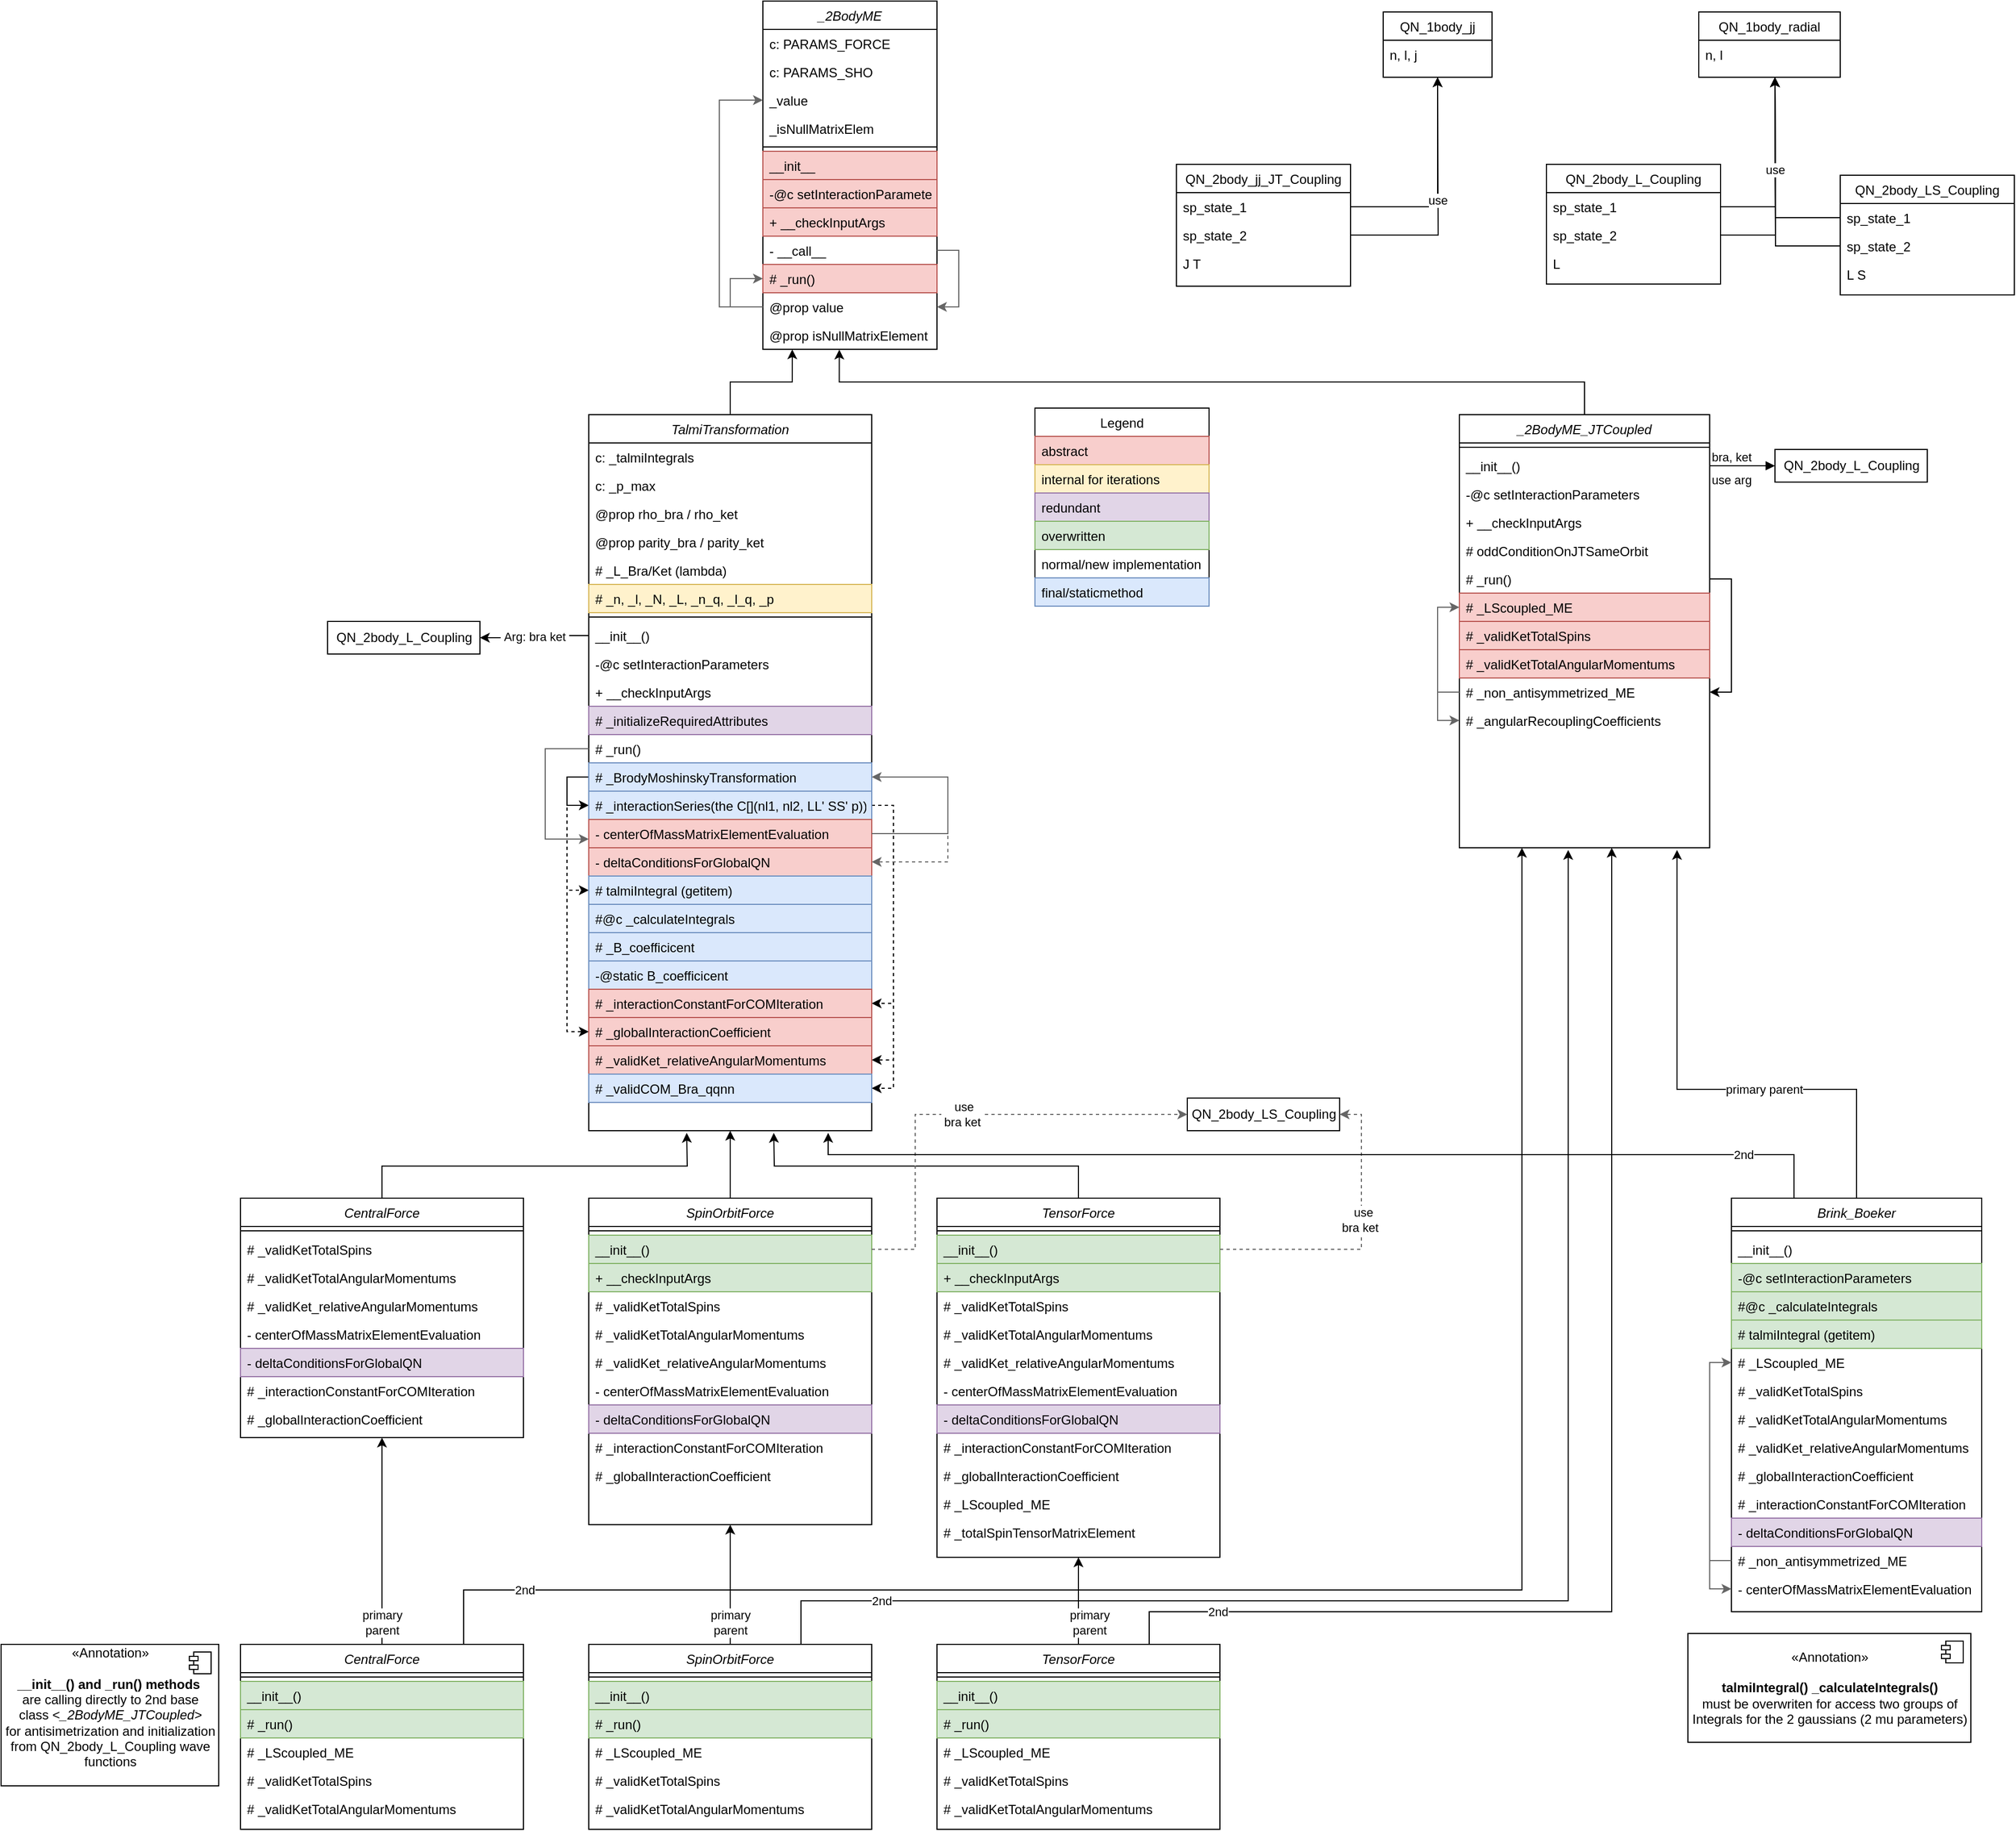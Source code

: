 <mxfile version="14.4.3" type="device"><diagram id="C5RBs43oDa-KdzZeNtuy" name="Page-1"><mxGraphModel dx="2385" dy="1404" grid="1" gridSize="10" guides="1" tooltips="1" connect="1" arrows="1" fold="1" page="1" pageScale="1" pageWidth="827" pageHeight="1169" math="0" shadow="0"><root><mxCell id="WIyWlLk6GJQsqaUBKTNV-0"/><mxCell id="WIyWlLk6GJQsqaUBKTNV-1" parent="WIyWlLk6GJQsqaUBKTNV-0"/><mxCell id="zkfFHV4jXpPFQw0GAbJ--0" value="_2BodyME" style="swimlane;fontStyle=2;align=center;verticalAlign=top;childLayout=stackLayout;horizontal=1;startSize=26;horizontalStack=0;resizeParent=1;resizeLast=0;collapsible=1;marginBottom=0;rounded=0;shadow=0;strokeWidth=1;" parent="WIyWlLk6GJQsqaUBKTNV-1" vertex="1"><mxGeometry x="220" y="120" width="160" height="320" as="geometry"><mxRectangle x="230" y="140" width="160" height="26" as="alternateBounds"/></mxGeometry></mxCell><mxCell id="zkfFHV4jXpPFQw0GAbJ--1" value="c: PARAMS_FORCE&#10;" style="text;align=left;verticalAlign=top;spacingLeft=4;spacingRight=4;overflow=hidden;rotatable=0;points=[[0,0.5],[1,0.5]];portConstraint=eastwest;" parent="zkfFHV4jXpPFQw0GAbJ--0" vertex="1"><mxGeometry y="26" width="160" height="26" as="geometry"/></mxCell><mxCell id="zkfFHV4jXpPFQw0GAbJ--2" value="c: PARAMS_SHO" style="text;align=left;verticalAlign=top;spacingLeft=4;spacingRight=4;overflow=hidden;rotatable=0;points=[[0,0.5],[1,0.5]];portConstraint=eastwest;rounded=0;shadow=0;html=0;" parent="zkfFHV4jXpPFQw0GAbJ--0" vertex="1"><mxGeometry y="52" width="160" height="26" as="geometry"/></mxCell><mxCell id="2oACOXcWbstppMgesWNU-8" value="_value" style="text;align=left;verticalAlign=top;spacingLeft=4;spacingRight=4;overflow=hidden;rotatable=0;points=[[0,0.5],[1,0.5]];portConstraint=eastwest;rounded=0;shadow=0;html=0;" parent="zkfFHV4jXpPFQw0GAbJ--0" vertex="1"><mxGeometry y="78" width="160" height="26" as="geometry"/></mxCell><mxCell id="zkfFHV4jXpPFQw0GAbJ--3" value="_isNullMatrixElem" style="text;align=left;verticalAlign=top;spacingLeft=4;spacingRight=4;overflow=hidden;rotatable=0;points=[[0,0.5],[1,0.5]];portConstraint=eastwest;rounded=0;shadow=0;html=0;" parent="zkfFHV4jXpPFQw0GAbJ--0" vertex="1"><mxGeometry y="104" width="160" height="26" as="geometry"/></mxCell><mxCell id="zkfFHV4jXpPFQw0GAbJ--4" value="" style="line;html=1;strokeWidth=1;align=left;verticalAlign=middle;spacingTop=-1;spacingLeft=3;spacingRight=3;rotatable=0;labelPosition=right;points=[];portConstraint=eastwest;" parent="zkfFHV4jXpPFQw0GAbJ--0" vertex="1"><mxGeometry y="130" width="160" height="8" as="geometry"/></mxCell><mxCell id="zkfFHV4jXpPFQw0GAbJ--5" value="__init__" style="text;align=left;verticalAlign=top;spacingLeft=4;spacingRight=4;overflow=hidden;rotatable=0;points=[[0,0.5],[1,0.5]];portConstraint=eastwest;fillColor=#f8cecc;strokeColor=#b85450;" parent="zkfFHV4jXpPFQw0GAbJ--0" vertex="1"><mxGeometry y="138" width="160" height="26" as="geometry"/></mxCell><mxCell id="2oACOXcWbstppMgesWNU-9" value="-@c setInteractionParameters" style="text;align=left;verticalAlign=top;spacingLeft=4;spacingRight=4;overflow=hidden;rotatable=0;points=[[0,0.5],[1,0.5]];portConstraint=eastwest;fillColor=#f8cecc;strokeColor=#b85450;" parent="zkfFHV4jXpPFQw0GAbJ--0" vertex="1"><mxGeometry y="164" width="160" height="26" as="geometry"/></mxCell><mxCell id="2oACOXcWbstppMgesWNU-1" value="+ __checkInputArgs" style="text;align=left;verticalAlign=top;spacingLeft=4;spacingRight=4;overflow=hidden;rotatable=0;points=[[0,0.5],[1,0.5]];portConstraint=eastwest;fillColor=#f8cecc;strokeColor=#b85450;" parent="zkfFHV4jXpPFQw0GAbJ--0" vertex="1"><mxGeometry y="190" width="160" height="26" as="geometry"/></mxCell><mxCell id="2oACOXcWbstppMgesWNU-15" style="edgeStyle=orthogonalEdgeStyle;rounded=0;orthogonalLoop=1;jettySize=auto;html=1;exitX=1;exitY=0.5;exitDx=0;exitDy=0;entryX=1;entryY=0.5;entryDx=0;entryDy=0;fillColor=#f5f5f5;strokeColor=#666666;" parent="zkfFHV4jXpPFQw0GAbJ--0" source="2oACOXcWbstppMgesWNU-2" target="2oACOXcWbstppMgesWNU-4" edge="1"><mxGeometry relative="1" as="geometry"/></mxCell><mxCell id="2oACOXcWbstppMgesWNU-2" value="- __call__" style="text;align=left;verticalAlign=top;spacingLeft=4;spacingRight=4;overflow=hidden;rotatable=0;points=[[0,0.5],[1,0.5]];portConstraint=eastwest;" parent="zkfFHV4jXpPFQw0GAbJ--0" vertex="1"><mxGeometry y="216" width="160" height="26" as="geometry"/></mxCell><mxCell id="2oACOXcWbstppMgesWNU-3" value="# _run()" style="text;align=left;verticalAlign=top;spacingLeft=4;spacingRight=4;overflow=hidden;rotatable=0;points=[[0,0.5],[1,0.5]];portConstraint=eastwest;fillColor=#f8cecc;strokeColor=#b85450;" parent="zkfFHV4jXpPFQw0GAbJ--0" vertex="1"><mxGeometry y="242" width="160" height="26" as="geometry"/></mxCell><mxCell id="2oACOXcWbstppMgesWNU-13" style="edgeStyle=orthogonalEdgeStyle;rounded=0;orthogonalLoop=1;jettySize=auto;html=1;exitX=0;exitY=0.5;exitDx=0;exitDy=0;entryX=0;entryY=0.5;entryDx=0;entryDy=0;fillColor=#f5f5f5;strokeColor=#666666;" parent="zkfFHV4jXpPFQw0GAbJ--0" source="2oACOXcWbstppMgesWNU-4" target="2oACOXcWbstppMgesWNU-3" edge="1"><mxGeometry relative="1" as="geometry"><Array as="points"><mxPoint x="-30" y="281"/><mxPoint x="-30" y="255"/></Array></mxGeometry></mxCell><mxCell id="2oACOXcWbstppMgesWNU-14" style="edgeStyle=orthogonalEdgeStyle;rounded=0;orthogonalLoop=1;jettySize=auto;html=1;exitX=0;exitY=0.5;exitDx=0;exitDy=0;entryX=0;entryY=0.5;entryDx=0;entryDy=0;fillColor=#f5f5f5;strokeColor=#666666;" parent="zkfFHV4jXpPFQw0GAbJ--0" source="2oACOXcWbstppMgesWNU-4" target="2oACOXcWbstppMgesWNU-8" edge="1"><mxGeometry relative="1" as="geometry"><Array as="points"><mxPoint x="-40" y="281"/><mxPoint x="-40" y="91"/></Array></mxGeometry></mxCell><mxCell id="2oACOXcWbstppMgesWNU-4" value="@prop value" style="text;align=left;verticalAlign=top;spacingLeft=4;spacingRight=4;overflow=hidden;rotatable=0;points=[[0,0.5],[1,0.5]];portConstraint=eastwest;" parent="zkfFHV4jXpPFQw0GAbJ--0" vertex="1"><mxGeometry y="268" width="160" height="26" as="geometry"/></mxCell><mxCell id="2oACOXcWbstppMgesWNU-5" value="@prop isNullMatrixElement" style="text;align=left;verticalAlign=top;spacingLeft=4;spacingRight=4;overflow=hidden;rotatable=0;points=[[0,0.5],[1,0.5]];portConstraint=eastwest;" parent="zkfFHV4jXpPFQw0GAbJ--0" vertex="1"><mxGeometry y="294" width="160" height="26" as="geometry"/></mxCell><mxCell id="zkfFHV4jXpPFQw0GAbJ--13" value="QN_2body_jj_JT_Coupling" style="swimlane;fontStyle=0;align=center;verticalAlign=top;childLayout=stackLayout;horizontal=1;startSize=26;horizontalStack=0;resizeParent=1;resizeLast=0;collapsible=1;marginBottom=0;rounded=0;shadow=0;strokeWidth=1;" parent="WIyWlLk6GJQsqaUBKTNV-1" vertex="1"><mxGeometry x="600" y="270" width="160" height="112" as="geometry"><mxRectangle x="340" y="380" width="170" height="26" as="alternateBounds"/></mxGeometry></mxCell><mxCell id="zkfFHV4jXpPFQw0GAbJ--14" value="sp_state_1" style="text;align=left;verticalAlign=top;spacingLeft=4;spacingRight=4;overflow=hidden;rotatable=0;points=[[0,0.5],[1,0.5]];portConstraint=eastwest;" parent="zkfFHV4jXpPFQw0GAbJ--13" vertex="1"><mxGeometry y="26" width="160" height="26" as="geometry"/></mxCell><mxCell id="2oACOXcWbstppMgesWNU-32" value="sp_state_2" style="text;align=left;verticalAlign=top;spacingLeft=4;spacingRight=4;overflow=hidden;rotatable=0;points=[[0,0.5],[1,0.5]];portConstraint=eastwest;" parent="zkfFHV4jXpPFQw0GAbJ--13" vertex="1"><mxGeometry y="52" width="160" height="26" as="geometry"/></mxCell><mxCell id="2oACOXcWbstppMgesWNU-33" value="J T" style="text;align=left;verticalAlign=top;spacingLeft=4;spacingRight=4;overflow=hidden;rotatable=0;points=[[0,0.5],[1,0.5]];portConstraint=eastwest;" parent="zkfFHV4jXpPFQw0GAbJ--13" vertex="1"><mxGeometry y="78" width="160" height="26" as="geometry"/></mxCell><mxCell id="2oACOXcWbstppMgesWNU-43" style="edgeStyle=orthogonalEdgeStyle;rounded=0;orthogonalLoop=1;jettySize=auto;html=1;exitX=0.5;exitY=0;exitDx=0;exitDy=0;entryX=0.439;entryY=1.011;entryDx=0;entryDy=0;entryPerimeter=0;" parent="WIyWlLk6GJQsqaUBKTNV-1" source="2oACOXcWbstppMgesWNU-16" target="2oACOXcWbstppMgesWNU-5" edge="1"><mxGeometry relative="1" as="geometry"/></mxCell><mxCell id="2oACOXcWbstppMgesWNU-16" value="_2BodyME_JTCoupled" style="swimlane;fontStyle=2;align=center;verticalAlign=top;childLayout=stackLayout;horizontal=1;startSize=26;horizontalStack=0;resizeParent=1;resizeLast=0;collapsible=1;marginBottom=0;rounded=0;shadow=0;strokeWidth=1;" parent="WIyWlLk6GJQsqaUBKTNV-1" vertex="1"><mxGeometry x="860" y="500" width="230" height="398" as="geometry"><mxRectangle x="230" y="140" width="160" height="26" as="alternateBounds"/></mxGeometry></mxCell><mxCell id="2oACOXcWbstppMgesWNU-21" value="" style="line;html=1;strokeWidth=1;align=left;verticalAlign=middle;spacingTop=-1;spacingLeft=3;spacingRight=3;rotatable=0;labelPosition=right;points=[];portConstraint=eastwest;" parent="2oACOXcWbstppMgesWNU-16" vertex="1"><mxGeometry y="26" width="230" height="8" as="geometry"/></mxCell><mxCell id="2oACOXcWbstppMgesWNU-22" value="__init__()" style="text;align=left;verticalAlign=top;spacingLeft=4;spacingRight=4;overflow=hidden;rotatable=0;points=[[0,0.5],[1,0.5]];portConstraint=eastwest;" parent="2oACOXcWbstppMgesWNU-16" vertex="1"><mxGeometry y="34" width="230" height="26" as="geometry"/></mxCell><mxCell id="2oACOXcWbstppMgesWNU-23" value="-@c setInteractionParameters" style="text;align=left;verticalAlign=top;spacingLeft=4;spacingRight=4;overflow=hidden;rotatable=0;points=[[0,0.5],[1,0.5]];portConstraint=eastwest;" parent="2oACOXcWbstppMgesWNU-16" vertex="1"><mxGeometry y="60" width="230" height="26" as="geometry"/></mxCell><mxCell id="2oACOXcWbstppMgesWNU-24" value="+ __checkInputArgs" style="text;align=left;verticalAlign=top;spacingLeft=4;spacingRight=4;overflow=hidden;rotatable=0;points=[[0,0.5],[1,0.5]];portConstraint=eastwest;" parent="2oACOXcWbstppMgesWNU-16" vertex="1"><mxGeometry y="86" width="230" height="26" as="geometry"/></mxCell><mxCell id="2oACOXcWbstppMgesWNU-26" value="# oddConditionOnJTSameOrbit" style="text;align=left;verticalAlign=top;spacingLeft=4;spacingRight=4;overflow=hidden;rotatable=0;points=[[0,0.5],[1,0.5]];portConstraint=eastwest;" parent="2oACOXcWbstppMgesWNU-16" vertex="1"><mxGeometry y="112" width="230" height="26" as="geometry"/></mxCell><mxCell id="2oACOXcWbstppMgesWNU-63" style="edgeStyle=orthogonalEdgeStyle;rounded=0;orthogonalLoop=1;jettySize=auto;html=1;exitX=1;exitY=0.5;exitDx=0;exitDy=0;entryX=1;entryY=0.5;entryDx=0;entryDy=0;" parent="2oACOXcWbstppMgesWNU-16" source="2oACOXcWbstppMgesWNU-27" target="2oACOXcWbstppMgesWNU-40" edge="1"><mxGeometry relative="1" as="geometry"/></mxCell><mxCell id="2oACOXcWbstppMgesWNU-27" value="# _run()" style="text;align=left;verticalAlign=top;spacingLeft=4;spacingRight=4;overflow=hidden;rotatable=0;points=[[0,0.5],[1,0.5]];portConstraint=eastwest;" parent="2oACOXcWbstppMgesWNU-16" vertex="1"><mxGeometry y="138" width="230" height="26" as="geometry"/></mxCell><mxCell id="2oACOXcWbstppMgesWNU-30" value="# _LScoupled_ME" style="text;align=left;verticalAlign=top;spacingLeft=4;spacingRight=4;overflow=hidden;rotatable=0;points=[[0,0.5],[1,0.5]];portConstraint=eastwest;fillColor=#f8cecc;strokeColor=#b85450;" parent="2oACOXcWbstppMgesWNU-16" vertex="1"><mxGeometry y="164" width="230" height="26" as="geometry"/></mxCell><mxCell id="2oACOXcWbstppMgesWNU-31" value="# _validKetTotalSpins" style="text;align=left;verticalAlign=top;spacingLeft=4;spacingRight=4;overflow=hidden;rotatable=0;points=[[0,0.5],[1,0.5]];portConstraint=eastwest;fillColor=#f8cecc;strokeColor=#b85450;" parent="2oACOXcWbstppMgesWNU-16" vertex="1"><mxGeometry y="190" width="230" height="26" as="geometry"/></mxCell><mxCell id="2oACOXcWbstppMgesWNU-39" value="# _validKetTotalAngularMomentums&#10;" style="text;align=left;verticalAlign=top;spacingLeft=4;spacingRight=4;overflow=hidden;rotatable=0;points=[[0,0.5],[1,0.5]];portConstraint=eastwest;fillColor=#f8cecc;strokeColor=#b85450;" parent="2oACOXcWbstppMgesWNU-16" vertex="1"><mxGeometry y="216" width="230" height="26" as="geometry"/></mxCell><mxCell id="2oACOXcWbstppMgesWNU-61" style="edgeStyle=orthogonalEdgeStyle;rounded=0;orthogonalLoop=1;jettySize=auto;html=1;exitX=0;exitY=0.5;exitDx=0;exitDy=0;entryX=0;entryY=0.5;entryDx=0;entryDy=0;fillColor=#f5f5f5;strokeColor=#666666;" parent="2oACOXcWbstppMgesWNU-16" source="2oACOXcWbstppMgesWNU-40" target="2oACOXcWbstppMgesWNU-30" edge="1"><mxGeometry relative="1" as="geometry"/></mxCell><mxCell id="5t_jLJb_udWc1IFIxBNR-131" style="edgeStyle=orthogonalEdgeStyle;rounded=0;orthogonalLoop=1;jettySize=auto;html=1;exitX=0;exitY=0.5;exitDx=0;exitDy=0;entryX=0;entryY=0.5;entryDx=0;entryDy=0;fontColor=#000000;fillColor=#f5f5f5;strokeColor=#666666;" parent="2oACOXcWbstppMgesWNU-16" source="2oACOXcWbstppMgesWNU-40" target="2oACOXcWbstppMgesWNU-42" edge="1"><mxGeometry relative="1" as="geometry"><Array as="points"><mxPoint x="-20" y="255"/><mxPoint x="-20" y="281"/></Array></mxGeometry></mxCell><mxCell id="2oACOXcWbstppMgesWNU-40" value="# _non_antisymmetrized_ME" style="text;align=left;verticalAlign=top;spacingLeft=4;spacingRight=4;overflow=hidden;rotatable=0;points=[[0,0.5],[1,0.5]];portConstraint=eastwest;" parent="2oACOXcWbstppMgesWNU-16" vertex="1"><mxGeometry y="242" width="230" height="26" as="geometry"/></mxCell><mxCell id="2oACOXcWbstppMgesWNU-42" value="# _angularRecouplingCoefficients" style="text;align=left;verticalAlign=top;spacingLeft=4;spacingRight=4;overflow=hidden;rotatable=0;points=[[0,0.5],[1,0.5]];portConstraint=eastwest;" parent="2oACOXcWbstppMgesWNU-16" vertex="1"><mxGeometry y="268" width="230" height="26" as="geometry"/></mxCell><mxCell id="2oACOXcWbstppMgesWNU-37" value="use arg" style="endArrow=block;endFill=1;html=1;edgeStyle=orthogonalEdgeStyle;align=left;verticalAlign=top;exitX=1;exitY=0.5;exitDx=0;exitDy=0;entryX=0;entryY=0.5;entryDx=0;entryDy=0;" parent="WIyWlLk6GJQsqaUBKTNV-1" source="2oACOXcWbstppMgesWNU-22" target="5t_jLJb_udWc1IFIxBNR-52" edge="1"><mxGeometry x="-1" relative="1" as="geometry"><mxPoint x="650" y="270" as="sourcePoint"/><mxPoint x="800" y="270" as="targetPoint"/></mxGeometry></mxCell><mxCell id="2oACOXcWbstppMgesWNU-38" value="bra, ket" style="edgeLabel;resizable=0;html=1;align=left;verticalAlign=bottom;" parent="2oACOXcWbstppMgesWNU-37" connectable="0" vertex="1"><mxGeometry x="-1" relative="1" as="geometry"/></mxCell><mxCell id="5t_jLJb_udWc1IFIxBNR-9" style="edgeStyle=orthogonalEdgeStyle;rounded=0;orthogonalLoop=1;jettySize=auto;html=1;exitX=0.5;exitY=0;exitDx=0;exitDy=0;entryX=0.169;entryY=1.002;entryDx=0;entryDy=0;entryPerimeter=0;" parent="WIyWlLk6GJQsqaUBKTNV-1" source="2oACOXcWbstppMgesWNU-44" target="2oACOXcWbstppMgesWNU-5" edge="1"><mxGeometry relative="1" as="geometry"/></mxCell><mxCell id="2oACOXcWbstppMgesWNU-44" value="TalmiTransformation" style="swimlane;fontStyle=2;align=center;verticalAlign=top;childLayout=stackLayout;horizontal=1;startSize=26;horizontalStack=0;resizeParent=1;resizeLast=0;collapsible=1;marginBottom=0;rounded=0;shadow=0;strokeWidth=1;" parent="WIyWlLk6GJQsqaUBKTNV-1" vertex="1"><mxGeometry x="60" y="500" width="260" height="658" as="geometry"><mxRectangle x="230" y="140" width="160" height="26" as="alternateBounds"/></mxGeometry></mxCell><mxCell id="2oACOXcWbstppMgesWNU-45" value="c: _talmiIntegrals" style="text;align=left;verticalAlign=top;spacingLeft=4;spacingRight=4;overflow=hidden;rotatable=0;points=[[0,0.5],[1,0.5]];portConstraint=eastwest;" parent="2oACOXcWbstppMgesWNU-44" vertex="1"><mxGeometry y="26" width="260" height="26" as="geometry"/></mxCell><mxCell id="2oACOXcWbstppMgesWNU-76" value="c: _p_max" style="text;align=left;verticalAlign=top;spacingLeft=4;spacingRight=4;overflow=hidden;rotatable=0;points=[[0,0.5],[1,0.5]];portConstraint=eastwest;" parent="2oACOXcWbstppMgesWNU-44" vertex="1"><mxGeometry y="52" width="260" height="26" as="geometry"/></mxCell><mxCell id="2oACOXcWbstppMgesWNU-66" value="@prop rho_bra / rho_ket" style="text;align=left;verticalAlign=top;spacingLeft=4;spacingRight=4;overflow=hidden;rotatable=0;points=[[0,0.5],[1,0.5]];portConstraint=eastwest;" parent="2oACOXcWbstppMgesWNU-44" vertex="1"><mxGeometry y="78" width="260" height="26" as="geometry"/></mxCell><mxCell id="2oACOXcWbstppMgesWNU-74" value="@prop parity_bra / parity_ket" style="text;align=left;verticalAlign=top;spacingLeft=4;spacingRight=4;overflow=hidden;rotatable=0;points=[[0,0.5],[1,0.5]];portConstraint=eastwest;" parent="2oACOXcWbstppMgesWNU-44" vertex="1"><mxGeometry y="104" width="260" height="26" as="geometry"/></mxCell><mxCell id="2oACOXcWbstppMgesWNU-77" value="# _L_Bra/Ket (lambda)" style="text;align=left;verticalAlign=top;spacingLeft=4;spacingRight=4;overflow=hidden;rotatable=0;points=[[0,0.5],[1,0.5]];portConstraint=eastwest;" parent="2oACOXcWbstppMgesWNU-44" vertex="1"><mxGeometry y="130" width="260" height="26" as="geometry"/></mxCell><mxCell id="2oACOXcWbstppMgesWNU-67" value="# _n, _l, _N, _L, _n_q, _l_q, _p" style="text;align=left;verticalAlign=top;spacingLeft=4;spacingRight=4;overflow=hidden;rotatable=0;points=[[0,0.5],[1,0.5]];portConstraint=eastwest;fillColor=#fff2cc;strokeColor=#d6b656;" parent="2oACOXcWbstppMgesWNU-44" vertex="1"><mxGeometry y="156" width="260" height="26" as="geometry"/></mxCell><mxCell id="2oACOXcWbstppMgesWNU-49" value="" style="line;html=1;strokeWidth=1;align=left;verticalAlign=middle;spacingTop=-1;spacingLeft=3;spacingRight=3;rotatable=0;labelPosition=right;points=[];portConstraint=eastwest;" parent="2oACOXcWbstppMgesWNU-44" vertex="1"><mxGeometry y="182" width="260" height="8" as="geometry"/></mxCell><mxCell id="2oACOXcWbstppMgesWNU-50" value="__init__()" style="text;align=left;verticalAlign=top;spacingLeft=4;spacingRight=4;overflow=hidden;rotatable=0;points=[[0,0.5],[1,0.5]];portConstraint=eastwest;" parent="2oACOXcWbstppMgesWNU-44" vertex="1"><mxGeometry y="190" width="260" height="26" as="geometry"/></mxCell><mxCell id="2oACOXcWbstppMgesWNU-51" value="-@c setInteractionParameters" style="text;align=left;verticalAlign=top;spacingLeft=4;spacingRight=4;overflow=hidden;rotatable=0;points=[[0,0.5],[1,0.5]];portConstraint=eastwest;" parent="2oACOXcWbstppMgesWNU-44" vertex="1"><mxGeometry y="216" width="260" height="26" as="geometry"/></mxCell><mxCell id="2oACOXcWbstppMgesWNU-52" value="+ __checkInputArgs" style="text;align=left;verticalAlign=top;spacingLeft=4;spacingRight=4;overflow=hidden;rotatable=0;points=[[0,0.5],[1,0.5]];portConstraint=eastwest;" parent="2oACOXcWbstppMgesWNU-44" vertex="1"><mxGeometry y="242" width="260" height="26" as="geometry"/></mxCell><mxCell id="2oACOXcWbstppMgesWNU-53" value="# _initializeRequiredAttributes" style="text;align=left;verticalAlign=top;spacingLeft=4;spacingRight=4;overflow=hidden;rotatable=0;points=[[0,0.5],[1,0.5]];portConstraint=eastwest;fillColor=#e1d5e7;strokeColor=#9673a6;" parent="2oACOXcWbstppMgesWNU-44" vertex="1"><mxGeometry y="268" width="260" height="26" as="geometry"/></mxCell><mxCell id="2oACOXcWbstppMgesWNU-54" value="# _run()" style="text;align=left;verticalAlign=top;spacingLeft=4;spacingRight=4;overflow=hidden;rotatable=0;points=[[0,0.5],[1,0.5]];portConstraint=eastwest;" parent="2oACOXcWbstppMgesWNU-44" vertex="1"><mxGeometry y="294" width="260" height="26" as="geometry"/></mxCell><mxCell id="b2tz2N-oSOXB6CfZojSF-16" style="edgeStyle=orthogonalEdgeStyle;rounded=0;orthogonalLoop=1;jettySize=auto;html=1;exitX=0;exitY=0.5;exitDx=0;exitDy=0;entryX=0;entryY=0.5;entryDx=0;entryDy=0;" parent="2oACOXcWbstppMgesWNU-44" source="2oACOXcWbstppMgesWNU-58" target="b2tz2N-oSOXB6CfZojSF-12" edge="1"><mxGeometry relative="1" as="geometry"><Array as="points"><mxPoint x="-20" y="333"/><mxPoint x="-20" y="359"/></Array></mxGeometry></mxCell><mxCell id="5t_jLJb_udWc1IFIxBNR-7" style="edgeStyle=orthogonalEdgeStyle;rounded=0;orthogonalLoop=1;jettySize=auto;html=1;exitX=0;exitY=0.5;exitDx=0;exitDy=0;entryX=0;entryY=0.5;entryDx=0;entryDy=0;dashed=1;" parent="2oACOXcWbstppMgesWNU-44" source="2oACOXcWbstppMgesWNU-58" target="2oACOXcWbstppMgesWNU-88" edge="1"><mxGeometry relative="1" as="geometry"/></mxCell><mxCell id="5t_jLJb_udWc1IFIxBNR-8" style="edgeStyle=orthogonalEdgeStyle;rounded=0;orthogonalLoop=1;jettySize=auto;html=1;exitX=0;exitY=0.5;exitDx=0;exitDy=0;entryX=0;entryY=0.5;entryDx=0;entryDy=0;dashed=1;" parent="2oACOXcWbstppMgesWNU-44" source="2oACOXcWbstppMgesWNU-58" target="2oACOXcWbstppMgesWNU-93" edge="1"><mxGeometry relative="1" as="geometry"/></mxCell><mxCell id="2oACOXcWbstppMgesWNU-58" value="# _BrodyMoshinskyTransformation" style="text;align=left;verticalAlign=top;spacingLeft=4;spacingRight=4;overflow=hidden;rotatable=0;points=[[0,0.5],[1,0.5]];portConstraint=eastwest;fillColor=#dae8fc;strokeColor=#6c8ebf;" parent="2oACOXcWbstppMgesWNU-44" vertex="1"><mxGeometry y="320" width="260" height="26" as="geometry"/></mxCell><mxCell id="b2tz2N-oSOXB6CfZojSF-17" style="edgeStyle=orthogonalEdgeStyle;rounded=0;orthogonalLoop=1;jettySize=auto;html=1;exitX=1;exitY=0.5;exitDx=0;exitDy=0;entryX=1;entryY=0.5;entryDx=0;entryDy=0;dashed=1;" parent="2oACOXcWbstppMgesWNU-44" source="b2tz2N-oSOXB6CfZojSF-12" target="2oACOXcWbstppMgesWNU-92" edge="1"><mxGeometry relative="1" as="geometry"/></mxCell><mxCell id="5t_jLJb_udWc1IFIxBNR-5" style="edgeStyle=orthogonalEdgeStyle;rounded=0;orthogonalLoop=1;jettySize=auto;html=1;exitX=1;exitY=0.5;exitDx=0;exitDy=0;entryX=1;entryY=0.5;entryDx=0;entryDy=0;dashed=1;" parent="2oACOXcWbstppMgesWNU-44" source="b2tz2N-oSOXB6CfZojSF-12" target="5t_jLJb_udWc1IFIxBNR-3" edge="1"><mxGeometry relative="1" as="geometry"/></mxCell><mxCell id="5t_jLJb_udWc1IFIxBNR-6" style="edgeStyle=orthogonalEdgeStyle;rounded=0;orthogonalLoop=1;jettySize=auto;html=1;exitX=1;exitY=0.5;exitDx=0;exitDy=0;entryX=1;entryY=0.5;entryDx=0;entryDy=0;dashed=1;" parent="2oACOXcWbstppMgesWNU-44" source="b2tz2N-oSOXB6CfZojSF-12" target="5t_jLJb_udWc1IFIxBNR-1" edge="1"><mxGeometry relative="1" as="geometry"/></mxCell><mxCell id="b2tz2N-oSOXB6CfZojSF-12" value="# _interactionSeries(the C[](nl1, nl2, LL' SS' p))" style="text;align=left;verticalAlign=top;spacingLeft=4;spacingRight=4;overflow=hidden;rotatable=0;points=[[0,0.5],[1,0.5]];portConstraint=eastwest;fillColor=#dae8fc;strokeColor=#6c8ebf;" parent="2oACOXcWbstppMgesWNU-44" vertex="1"><mxGeometry y="346" width="260" height="26" as="geometry"/></mxCell><mxCell id="b2tz2N-oSOXB6CfZojSF-14" style="edgeStyle=orthogonalEdgeStyle;rounded=0;orthogonalLoop=1;jettySize=auto;html=1;exitX=1;exitY=0.5;exitDx=0;exitDy=0;entryX=1;entryY=0.5;entryDx=0;entryDy=0;fillColor=#f5f5f5;strokeColor=#666666;" parent="2oACOXcWbstppMgesWNU-44" source="2oACOXcWbstppMgesWNU-59" target="2oACOXcWbstppMgesWNU-58" edge="1"><mxGeometry relative="1" as="geometry"><Array as="points"><mxPoint x="330" y="385"/><mxPoint x="330" y="333"/></Array></mxGeometry></mxCell><mxCell id="2oACOXcWbstppMgesWNU-59" value="- centerOfMassMatrixElementEvaluation" style="text;align=left;verticalAlign=top;spacingLeft=4;spacingRight=4;overflow=hidden;rotatable=0;points=[[0,0.5],[1,0.5]];portConstraint=eastwest;fillColor=#f8cecc;strokeColor=#b85450;" parent="2oACOXcWbstppMgesWNU-44" vertex="1"><mxGeometry y="372" width="260" height="26" as="geometry"/></mxCell><mxCell id="b2tz2N-oSOXB6CfZojSF-18" style="edgeStyle=orthogonalEdgeStyle;rounded=0;orthogonalLoop=1;jettySize=auto;html=1;exitX=1;exitY=0.5;exitDx=0;exitDy=0;entryX=1;entryY=0.5;entryDx=0;entryDy=0;fillColor=#f5f5f5;strokeColor=#666666;dashed=1;" parent="2oACOXcWbstppMgesWNU-44" source="2oACOXcWbstppMgesWNU-59" target="2oACOXcWbstppMgesWNU-94" edge="1"><mxGeometry relative="1" as="geometry"><Array as="points"><mxPoint x="330" y="385"/><mxPoint x="330" y="411"/></Array><mxPoint x="320" y="550" as="targetPoint"/></mxGeometry></mxCell><mxCell id="2oACOXcWbstppMgesWNU-94" value="- deltaConditionsForGlobalQN" style="text;align=left;verticalAlign=top;spacingLeft=4;spacingRight=4;overflow=hidden;rotatable=0;points=[[0,0.5],[1,0.5]];portConstraint=eastwest;fillColor=#f8cecc;strokeColor=#b85450;" parent="2oACOXcWbstppMgesWNU-44" vertex="1"><mxGeometry y="398" width="260" height="26" as="geometry"/></mxCell><mxCell id="2oACOXcWbstppMgesWNU-88" value="# talmiIntegral (getitem)" style="text;align=left;verticalAlign=top;spacingLeft=4;spacingRight=4;overflow=hidden;rotatable=0;points=[[0,0.5],[1,0.5]];portConstraint=eastwest;fillColor=#dae8fc;strokeColor=#6c8ebf;" parent="2oACOXcWbstppMgesWNU-44" vertex="1"><mxGeometry y="424" width="260" height="26" as="geometry"/></mxCell><mxCell id="2oACOXcWbstppMgesWNU-90" value="#@c _calculateIntegrals" style="text;align=left;verticalAlign=top;spacingLeft=4;spacingRight=4;overflow=hidden;rotatable=0;points=[[0,0.5],[1,0.5]];portConstraint=eastwest;fillColor=#dae8fc;strokeColor=#6c8ebf;" parent="2oACOXcWbstppMgesWNU-44" vertex="1"><mxGeometry y="450" width="260" height="26" as="geometry"/></mxCell><mxCell id="2oACOXcWbstppMgesWNU-91" value="# _B_coefficicent" style="text;align=left;verticalAlign=top;spacingLeft=4;spacingRight=4;overflow=hidden;rotatable=0;points=[[0,0.5],[1,0.5]];portConstraint=eastwest;fillColor=#dae8fc;strokeColor=#6c8ebf;" parent="2oACOXcWbstppMgesWNU-44" vertex="1"><mxGeometry y="476" width="260" height="26" as="geometry"/></mxCell><mxCell id="5t_jLJb_udWc1IFIxBNR-0" value="-@static B_coefficicent" style="text;align=left;verticalAlign=top;spacingLeft=4;spacingRight=4;overflow=hidden;rotatable=0;points=[[0,0.5],[1,0.5]];portConstraint=eastwest;fillColor=#dae8fc;strokeColor=#6c8ebf;" parent="2oACOXcWbstppMgesWNU-44" vertex="1"><mxGeometry y="502" width="260" height="26" as="geometry"/></mxCell><mxCell id="2oACOXcWbstppMgesWNU-92" value="# _interactionConstantForCOMIteration" style="text;align=left;verticalAlign=top;spacingLeft=4;spacingRight=4;overflow=hidden;rotatable=0;points=[[0,0.5],[1,0.5]];portConstraint=eastwest;fillColor=#f8cecc;strokeColor=#b85450;" parent="2oACOXcWbstppMgesWNU-44" vertex="1"><mxGeometry y="528" width="260" height="26" as="geometry"/></mxCell><mxCell id="2oACOXcWbstppMgesWNU-93" value="# _globalInteractionCoefficient" style="text;align=left;verticalAlign=top;spacingLeft=4;spacingRight=4;overflow=hidden;rotatable=0;points=[[0,0.5],[1,0.5]];portConstraint=eastwest;fillColor=#f8cecc;strokeColor=#b85450;" parent="2oACOXcWbstppMgesWNU-44" vertex="1"><mxGeometry y="554" width="260" height="26" as="geometry"/></mxCell><mxCell id="5t_jLJb_udWc1IFIxBNR-1" value="# _validKet_relativeAngularMomentums" style="text;align=left;verticalAlign=top;spacingLeft=4;spacingRight=4;overflow=hidden;rotatable=0;points=[[0,0.5],[1,0.5]];portConstraint=eastwest;fillColor=#f8cecc;strokeColor=#b85450;" parent="2oACOXcWbstppMgesWNU-44" vertex="1"><mxGeometry y="580" width="260" height="26" as="geometry"/></mxCell><mxCell id="5t_jLJb_udWc1IFIxBNR-3" value="# _validCOM_Bra_qqnn" style="text;align=left;verticalAlign=top;spacingLeft=4;spacingRight=4;overflow=hidden;rotatable=0;points=[[0,0.5],[1,0.5]];portConstraint=eastwest;fillColor=#dae8fc;strokeColor=#6c8ebf;" parent="2oACOXcWbstppMgesWNU-44" vertex="1"><mxGeometry y="606" width="260" height="26" as="geometry"/></mxCell><mxCell id="2oACOXcWbstppMgesWNU-80" value="Legend" style="swimlane;fontStyle=0;align=center;verticalAlign=top;childLayout=stackLayout;horizontal=1;startSize=26;horizontalStack=0;resizeParent=1;resizeLast=0;collapsible=1;marginBottom=0;rounded=0;shadow=0;strokeWidth=1;" parent="WIyWlLk6GJQsqaUBKTNV-1" vertex="1"><mxGeometry x="470" y="494" width="160" height="182" as="geometry"><mxRectangle x="340" y="380" width="170" height="26" as="alternateBounds"/></mxGeometry></mxCell><mxCell id="2oACOXcWbstppMgesWNU-81" value="abstract" style="text;align=left;verticalAlign=top;spacingLeft=4;spacingRight=4;overflow=hidden;rotatable=0;points=[[0,0.5],[1,0.5]];portConstraint=eastwest;fillColor=#f8cecc;strokeColor=#b85450;" parent="2oACOXcWbstppMgesWNU-80" vertex="1"><mxGeometry y="26" width="160" height="26" as="geometry"/></mxCell><mxCell id="2oACOXcWbstppMgesWNU-82" value="internal for iterations" style="text;align=left;verticalAlign=top;spacingLeft=4;spacingRight=4;overflow=hidden;rotatable=0;points=[[0,0.5],[1,0.5]];portConstraint=eastwest;fillColor=#fff2cc;strokeColor=#d6b656;" parent="2oACOXcWbstppMgesWNU-80" vertex="1"><mxGeometry y="52" width="160" height="26" as="geometry"/></mxCell><mxCell id="2oACOXcWbstppMgesWNU-83" value="redundant" style="text;align=left;verticalAlign=top;spacingLeft=4;spacingRight=4;overflow=hidden;rotatable=0;points=[[0,0.5],[1,0.5]];portConstraint=eastwest;fillColor=#e1d5e7;strokeColor=#9673a6;" parent="2oACOXcWbstppMgesWNU-80" vertex="1"><mxGeometry y="78" width="160" height="26" as="geometry"/></mxCell><mxCell id="2oACOXcWbstppMgesWNU-85" value="overwritten" style="text;align=left;verticalAlign=top;spacingLeft=4;spacingRight=4;overflow=hidden;rotatable=0;points=[[0,0.5],[1,0.5]];portConstraint=eastwest;fillColor=#d5e8d4;strokeColor=#82b366;" parent="2oACOXcWbstppMgesWNU-80" vertex="1"><mxGeometry y="104" width="160" height="26" as="geometry"/></mxCell><mxCell id="2oACOXcWbstppMgesWNU-86" value="normal/new implementation" style="text;align=left;verticalAlign=top;spacingLeft=4;spacingRight=4;overflow=hidden;rotatable=0;points=[[0,0.5],[1,0.5]];portConstraint=eastwest;" parent="2oACOXcWbstppMgesWNU-80" vertex="1"><mxGeometry y="130" width="160" height="26" as="geometry"/></mxCell><mxCell id="2oACOXcWbstppMgesWNU-87" value="final/staticmethod" style="text;align=left;verticalAlign=top;spacingLeft=4;spacingRight=4;overflow=hidden;rotatable=0;points=[[0,0.5],[1,0.5]];portConstraint=eastwest;fillColor=#dae8fc;strokeColor=#6c8ebf;" parent="2oACOXcWbstppMgesWNU-80" vertex="1"><mxGeometry y="156" width="160" height="26" as="geometry"/></mxCell><mxCell id="5t_jLJb_udWc1IFIxBNR-39" style="edgeStyle=orthogonalEdgeStyle;rounded=0;orthogonalLoop=1;jettySize=auto;html=1;exitX=0.5;exitY=0;exitDx=0;exitDy=0;" parent="WIyWlLk6GJQsqaUBKTNV-1" source="2oACOXcWbstppMgesWNU-95" edge="1"><mxGeometry relative="1" as="geometry"><mxPoint x="150" y="1160" as="targetPoint"/></mxGeometry></mxCell><mxCell id="2oACOXcWbstppMgesWNU-95" value="CentralForce" style="swimlane;fontStyle=2;align=center;verticalAlign=top;childLayout=stackLayout;horizontal=1;startSize=26;horizontalStack=0;resizeParent=1;resizeLast=0;collapsible=1;marginBottom=0;rounded=0;shadow=0;strokeWidth=1;" parent="WIyWlLk6GJQsqaUBKTNV-1" vertex="1"><mxGeometry x="-260" y="1220" width="260" height="220" as="geometry"><mxRectangle x="230" y="140" width="160" height="26" as="alternateBounds"/></mxGeometry></mxCell><mxCell id="2oACOXcWbstppMgesWNU-102" value="" style="line;html=1;strokeWidth=1;align=left;verticalAlign=middle;spacingTop=-1;spacingLeft=3;spacingRight=3;rotatable=0;labelPosition=right;points=[];portConstraint=eastwest;" parent="2oACOXcWbstppMgesWNU-95" vertex="1"><mxGeometry y="26" width="260" height="8" as="geometry"/></mxCell><mxCell id="5t_jLJb_udWc1IFIxBNR-15" value="# _validKetTotalSpins" style="text;align=left;verticalAlign=top;spacingLeft=4;spacingRight=4;overflow=hidden;rotatable=0;points=[[0,0.5],[1,0.5]];portConstraint=eastwest;" parent="2oACOXcWbstppMgesWNU-95" vertex="1"><mxGeometry y="34" width="260" height="26" as="geometry"/></mxCell><mxCell id="5t_jLJb_udWc1IFIxBNR-16" value="# _validKetTotalAngularMomentums&#10;" style="text;align=left;verticalAlign=top;spacingLeft=4;spacingRight=4;overflow=hidden;rotatable=0;points=[[0,0.5],[1,0.5]];portConstraint=eastwest;" parent="2oACOXcWbstppMgesWNU-95" vertex="1"><mxGeometry y="60" width="260" height="26" as="geometry"/></mxCell><mxCell id="5t_jLJb_udWc1IFIxBNR-14" value="# _validKet_relativeAngularMomentums" style="text;align=left;verticalAlign=top;spacingLeft=4;spacingRight=4;overflow=hidden;rotatable=0;points=[[0,0.5],[1,0.5]];portConstraint=eastwest;" parent="2oACOXcWbstppMgesWNU-95" vertex="1"><mxGeometry y="86" width="260" height="26" as="geometry"/></mxCell><mxCell id="2oACOXcWbstppMgesWNU-109" value="- centerOfMassMatrixElementEvaluation" style="text;align=left;verticalAlign=top;spacingLeft=4;spacingRight=4;overflow=hidden;rotatable=0;points=[[0,0.5],[1,0.5]];portConstraint=eastwest;" parent="2oACOXcWbstppMgesWNU-95" vertex="1"><mxGeometry y="112" width="260" height="26" as="geometry"/></mxCell><mxCell id="2oACOXcWbstppMgesWNU-110" value="- deltaConditionsForGlobalQN" style="text;align=left;verticalAlign=top;spacingLeft=4;spacingRight=4;overflow=hidden;rotatable=0;points=[[0,0.5],[1,0.5]];portConstraint=eastwest;fillColor=#e1d5e7;strokeColor=#9673a6;" parent="2oACOXcWbstppMgesWNU-95" vertex="1"><mxGeometry y="138" width="260" height="26" as="geometry"/></mxCell><mxCell id="2oACOXcWbstppMgesWNU-115" value="# _interactionConstantForCOMIteration" style="text;align=left;verticalAlign=top;spacingLeft=4;spacingRight=4;overflow=hidden;rotatable=0;points=[[0,0.5],[1,0.5]];portConstraint=eastwest;" parent="2oACOXcWbstppMgesWNU-95" vertex="1"><mxGeometry y="164" width="260" height="26" as="geometry"/></mxCell><mxCell id="2oACOXcWbstppMgesWNU-116" value="# _globalInteractionCoefficient" style="text;align=left;verticalAlign=top;spacingLeft=4;spacingRight=4;overflow=hidden;rotatable=0;points=[[0,0.5],[1,0.5]];portConstraint=eastwest;" parent="2oACOXcWbstppMgesWNU-95" vertex="1"><mxGeometry y="190" width="260" height="26" as="geometry"/></mxCell><mxCell id="2oACOXcWbstppMgesWNU-118" style="edgeStyle=orthogonalEdgeStyle;rounded=0;orthogonalLoop=1;jettySize=auto;html=1;exitX=0;exitY=0.5;exitDx=0;exitDy=0;fillColor=#f5f5f5;strokeColor=#666666;" parent="WIyWlLk6GJQsqaUBKTNV-1" source="2oACOXcWbstppMgesWNU-54" edge="1"><mxGeometry relative="1" as="geometry"><mxPoint x="60" y="890" as="targetPoint"/><Array as="points"><mxPoint x="20" y="807"/><mxPoint x="20" y="890"/></Array></mxGeometry></mxCell><mxCell id="5t_jLJb_udWc1IFIxBNR-40" style="edgeStyle=orthogonalEdgeStyle;rounded=0;orthogonalLoop=1;jettySize=auto;html=1;exitX=0.5;exitY=0;exitDx=0;exitDy=0;entryX=0.5;entryY=1;entryDx=0;entryDy=0;" parent="WIyWlLk6GJQsqaUBKTNV-1" source="5t_jLJb_udWc1IFIxBNR-17" target="2oACOXcWbstppMgesWNU-44" edge="1"><mxGeometry relative="1" as="geometry"/></mxCell><mxCell id="5t_jLJb_udWc1IFIxBNR-17" value="SpinOrbitForce" style="swimlane;fontStyle=2;align=center;verticalAlign=top;childLayout=stackLayout;horizontal=1;startSize=26;horizontalStack=0;resizeParent=1;resizeLast=0;collapsible=1;marginBottom=0;rounded=0;shadow=0;strokeWidth=1;" parent="WIyWlLk6GJQsqaUBKTNV-1" vertex="1"><mxGeometry x="60" y="1220" width="260" height="300" as="geometry"><mxRectangle x="230" y="140" width="160" height="26" as="alternateBounds"/></mxGeometry></mxCell><mxCell id="5t_jLJb_udWc1IFIxBNR-18" value="" style="line;html=1;strokeWidth=1;align=left;verticalAlign=middle;spacingTop=-1;spacingLeft=3;spacingRight=3;rotatable=0;labelPosition=right;points=[];portConstraint=eastwest;" parent="5t_jLJb_udWc1IFIxBNR-17" vertex="1"><mxGeometry y="26" width="260" height="8" as="geometry"/></mxCell><mxCell id="5t_jLJb_udWc1IFIxBNR-35" value="__init__()" style="text;align=left;verticalAlign=top;spacingLeft=4;spacingRight=4;overflow=hidden;rotatable=0;points=[[0,0.5],[1,0.5]];portConstraint=eastwest;fillColor=#d5e8d4;strokeColor=#82b366;" parent="5t_jLJb_udWc1IFIxBNR-17" vertex="1"><mxGeometry y="34" width="260" height="26" as="geometry"/></mxCell><mxCell id="5t_jLJb_udWc1IFIxBNR-38" value="+ __checkInputArgs" style="text;align=left;verticalAlign=top;spacingLeft=4;spacingRight=4;overflow=hidden;rotatable=0;points=[[0,0.5],[1,0.5]];portConstraint=eastwest;fillColor=#d5e8d4;strokeColor=#82b366;" parent="5t_jLJb_udWc1IFIxBNR-17" vertex="1"><mxGeometry y="60" width="260" height="26" as="geometry"/></mxCell><mxCell id="5t_jLJb_udWc1IFIxBNR-19" value="# _validKetTotalSpins" style="text;align=left;verticalAlign=top;spacingLeft=4;spacingRight=4;overflow=hidden;rotatable=0;points=[[0,0.5],[1,0.5]];portConstraint=eastwest;" parent="5t_jLJb_udWc1IFIxBNR-17" vertex="1"><mxGeometry y="86" width="260" height="26" as="geometry"/></mxCell><mxCell id="5t_jLJb_udWc1IFIxBNR-20" value="# _validKetTotalAngularMomentums&#10;" style="text;align=left;verticalAlign=top;spacingLeft=4;spacingRight=4;overflow=hidden;rotatable=0;points=[[0,0.5],[1,0.5]];portConstraint=eastwest;" parent="5t_jLJb_udWc1IFIxBNR-17" vertex="1"><mxGeometry y="112" width="260" height="26" as="geometry"/></mxCell><mxCell id="5t_jLJb_udWc1IFIxBNR-21" value="# _validKet_relativeAngularMomentums" style="text;align=left;verticalAlign=top;spacingLeft=4;spacingRight=4;overflow=hidden;rotatable=0;points=[[0,0.5],[1,0.5]];portConstraint=eastwest;" parent="5t_jLJb_udWc1IFIxBNR-17" vertex="1"><mxGeometry y="138" width="260" height="26" as="geometry"/></mxCell><mxCell id="5t_jLJb_udWc1IFIxBNR-22" value="- centerOfMassMatrixElementEvaluation" style="text;align=left;verticalAlign=top;spacingLeft=4;spacingRight=4;overflow=hidden;rotatable=0;points=[[0,0.5],[1,0.5]];portConstraint=eastwest;" parent="5t_jLJb_udWc1IFIxBNR-17" vertex="1"><mxGeometry y="164" width="260" height="26" as="geometry"/></mxCell><mxCell id="5t_jLJb_udWc1IFIxBNR-23" value="- deltaConditionsForGlobalQN" style="text;align=left;verticalAlign=top;spacingLeft=4;spacingRight=4;overflow=hidden;rotatable=0;points=[[0,0.5],[1,0.5]];portConstraint=eastwest;fillColor=#e1d5e7;strokeColor=#9673a6;" parent="5t_jLJb_udWc1IFIxBNR-17" vertex="1"><mxGeometry y="190" width="260" height="26" as="geometry"/></mxCell><mxCell id="5t_jLJb_udWc1IFIxBNR-24" value="# _interactionConstantForCOMIteration" style="text;align=left;verticalAlign=top;spacingLeft=4;spacingRight=4;overflow=hidden;rotatable=0;points=[[0,0.5],[1,0.5]];portConstraint=eastwest;" parent="5t_jLJb_udWc1IFIxBNR-17" vertex="1"><mxGeometry y="216" width="260" height="26" as="geometry"/></mxCell><mxCell id="5t_jLJb_udWc1IFIxBNR-25" value="# _globalInteractionCoefficient" style="text;align=left;verticalAlign=top;spacingLeft=4;spacingRight=4;overflow=hidden;rotatable=0;points=[[0,0.5],[1,0.5]];portConstraint=eastwest;" parent="5t_jLJb_udWc1IFIxBNR-17" vertex="1"><mxGeometry y="242" width="260" height="26" as="geometry"/></mxCell><mxCell id="5t_jLJb_udWc1IFIxBNR-41" style="edgeStyle=orthogonalEdgeStyle;rounded=0;orthogonalLoop=1;jettySize=auto;html=1;exitX=0.5;exitY=0;exitDx=0;exitDy=0;" parent="WIyWlLk6GJQsqaUBKTNV-1" source="5t_jLJb_udWc1IFIxBNR-26" edge="1"><mxGeometry relative="1" as="geometry"><mxPoint x="230" y="1160" as="targetPoint"/></mxGeometry></mxCell><mxCell id="5t_jLJb_udWc1IFIxBNR-26" value="TensorForce" style="swimlane;fontStyle=2;align=center;verticalAlign=top;childLayout=stackLayout;horizontal=1;startSize=26;horizontalStack=0;resizeParent=1;resizeLast=0;collapsible=1;marginBottom=0;rounded=0;shadow=0;strokeWidth=1;" parent="WIyWlLk6GJQsqaUBKTNV-1" vertex="1"><mxGeometry x="380" y="1220" width="260" height="330" as="geometry"><mxRectangle x="230" y="140" width="160" height="26" as="alternateBounds"/></mxGeometry></mxCell><mxCell id="5t_jLJb_udWc1IFIxBNR-27" value="" style="line;html=1;strokeWidth=1;align=left;verticalAlign=middle;spacingTop=-1;spacingLeft=3;spacingRight=3;rotatable=0;labelPosition=right;points=[];portConstraint=eastwest;" parent="5t_jLJb_udWc1IFIxBNR-26" vertex="1"><mxGeometry y="26" width="260" height="8" as="geometry"/></mxCell><mxCell id="5t_jLJb_udWc1IFIxBNR-36" value="__init__()" style="text;align=left;verticalAlign=top;spacingLeft=4;spacingRight=4;overflow=hidden;rotatable=0;points=[[0,0.5],[1,0.5]];portConstraint=eastwest;fillColor=#d5e8d4;strokeColor=#82b366;" parent="5t_jLJb_udWc1IFIxBNR-26" vertex="1"><mxGeometry y="34" width="260" height="26" as="geometry"/></mxCell><mxCell id="5t_jLJb_udWc1IFIxBNR-37" value="+ __checkInputArgs" style="text;align=left;verticalAlign=top;spacingLeft=4;spacingRight=4;overflow=hidden;rotatable=0;points=[[0,0.5],[1,0.5]];portConstraint=eastwest;fillColor=#d5e8d4;strokeColor=#82b366;" parent="5t_jLJb_udWc1IFIxBNR-26" vertex="1"><mxGeometry y="60" width="260" height="26" as="geometry"/></mxCell><mxCell id="5t_jLJb_udWc1IFIxBNR-28" value="# _validKetTotalSpins" style="text;align=left;verticalAlign=top;spacingLeft=4;spacingRight=4;overflow=hidden;rotatable=0;points=[[0,0.5],[1,0.5]];portConstraint=eastwest;" parent="5t_jLJb_udWc1IFIxBNR-26" vertex="1"><mxGeometry y="86" width="260" height="26" as="geometry"/></mxCell><mxCell id="5t_jLJb_udWc1IFIxBNR-29" value="# _validKetTotalAngularMomentums&#10;" style="text;align=left;verticalAlign=top;spacingLeft=4;spacingRight=4;overflow=hidden;rotatable=0;points=[[0,0.5],[1,0.5]];portConstraint=eastwest;" parent="5t_jLJb_udWc1IFIxBNR-26" vertex="1"><mxGeometry y="112" width="260" height="26" as="geometry"/></mxCell><mxCell id="5t_jLJb_udWc1IFIxBNR-30" value="# _validKet_relativeAngularMomentums" style="text;align=left;verticalAlign=top;spacingLeft=4;spacingRight=4;overflow=hidden;rotatable=0;points=[[0,0.5],[1,0.5]];portConstraint=eastwest;" parent="5t_jLJb_udWc1IFIxBNR-26" vertex="1"><mxGeometry y="138" width="260" height="26" as="geometry"/></mxCell><mxCell id="5t_jLJb_udWc1IFIxBNR-31" value="- centerOfMassMatrixElementEvaluation" style="text;align=left;verticalAlign=top;spacingLeft=4;spacingRight=4;overflow=hidden;rotatable=0;points=[[0,0.5],[1,0.5]];portConstraint=eastwest;" parent="5t_jLJb_udWc1IFIxBNR-26" vertex="1"><mxGeometry y="164" width="260" height="26" as="geometry"/></mxCell><mxCell id="5t_jLJb_udWc1IFIxBNR-32" value="- deltaConditionsForGlobalQN" style="text;align=left;verticalAlign=top;spacingLeft=4;spacingRight=4;overflow=hidden;rotatable=0;points=[[0,0.5],[1,0.5]];portConstraint=eastwest;fillColor=#e1d5e7;strokeColor=#9673a6;" parent="5t_jLJb_udWc1IFIxBNR-26" vertex="1"><mxGeometry y="190" width="260" height="26" as="geometry"/></mxCell><mxCell id="5t_jLJb_udWc1IFIxBNR-33" value="# _interactionConstantForCOMIteration" style="text;align=left;verticalAlign=top;spacingLeft=4;spacingRight=4;overflow=hidden;rotatable=0;points=[[0,0.5],[1,0.5]];portConstraint=eastwest;" parent="5t_jLJb_udWc1IFIxBNR-26" vertex="1"><mxGeometry y="216" width="260" height="26" as="geometry"/></mxCell><mxCell id="5t_jLJb_udWc1IFIxBNR-34" value="# _globalInteractionCoefficient" style="text;align=left;verticalAlign=top;spacingLeft=4;spacingRight=4;overflow=hidden;rotatable=0;points=[[0,0.5],[1,0.5]];portConstraint=eastwest;" parent="5t_jLJb_udWc1IFIxBNR-26" vertex="1"><mxGeometry y="242" width="260" height="26" as="geometry"/></mxCell><mxCell id="5t_jLJb_udWc1IFIxBNR-43" value="# _LScoupled_ME" style="text;align=left;verticalAlign=top;spacingLeft=4;spacingRight=4;overflow=hidden;rotatable=0;points=[[0,0.5],[1,0.5]];portConstraint=eastwest;" parent="5t_jLJb_udWc1IFIxBNR-26" vertex="1"><mxGeometry y="268" width="260" height="26" as="geometry"/></mxCell><mxCell id="5t_jLJb_udWc1IFIxBNR-44" value="# _totalSpinTensorMatrixElement" style="text;align=left;verticalAlign=top;spacingLeft=4;spacingRight=4;overflow=hidden;rotatable=0;points=[[0,0.5],[1,0.5]];portConstraint=eastwest;" parent="5t_jLJb_udWc1IFIxBNR-26" vertex="1"><mxGeometry y="294" width="260" height="26" as="geometry"/></mxCell><mxCell id="5t_jLJb_udWc1IFIxBNR-45" value="QN_2body_L_Coupling" style="html=1;" parent="WIyWlLk6GJQsqaUBKTNV-1" vertex="1"><mxGeometry x="-180" y="690" width="140" height="30" as="geometry"/></mxCell><mxCell id="5t_jLJb_udWc1IFIxBNR-46" value="&amp;nbsp;Arg: bra ket&amp;nbsp;" style="edgeStyle=orthogonalEdgeStyle;rounded=0;orthogonalLoop=1;jettySize=auto;html=1;exitX=0;exitY=0.5;exitDx=0;exitDy=0;entryX=1;entryY=0.5;entryDx=0;entryDy=0;" parent="WIyWlLk6GJQsqaUBKTNV-1" source="2oACOXcWbstppMgesWNU-50" target="5t_jLJb_udWc1IFIxBNR-45" edge="1"><mxGeometry relative="1" as="geometry"><mxPoint x="-250" y="690" as="sourcePoint"/></mxGeometry></mxCell><mxCell id="5t_jLJb_udWc1IFIxBNR-47" value="QN_2body_LS_Coupling" style="html=1;" parent="WIyWlLk6GJQsqaUBKTNV-1" vertex="1"><mxGeometry x="610" y="1128" width="140" height="30" as="geometry"/></mxCell><mxCell id="5t_jLJb_udWc1IFIxBNR-48" value="&amp;nbsp;use&lt;br&gt;&amp;nbsp;bra ket&amp;nbsp;" style="edgeStyle=orthogonalEdgeStyle;rounded=0;orthogonalLoop=1;jettySize=auto;html=1;exitX=1;exitY=0.5;exitDx=0;exitDy=0;entryX=0;entryY=0.5;entryDx=0;entryDy=0;fillColor=#f5f5f5;strokeColor=#666666;dashed=1;" parent="WIyWlLk6GJQsqaUBKTNV-1" source="5t_jLJb_udWc1IFIxBNR-35" target="5t_jLJb_udWc1IFIxBNR-47" edge="1"><mxGeometry relative="1" as="geometry"><mxPoint x="280" y="1154" as="sourcePoint"/><Array as="points"><mxPoint x="360" y="1267"/><mxPoint x="360" y="1143"/></Array></mxGeometry></mxCell><mxCell id="5t_jLJb_udWc1IFIxBNR-50" value="&amp;nbsp;use&lt;br&gt;bra ket&amp;nbsp;" style="edgeStyle=orthogonalEdgeStyle;rounded=0;orthogonalLoop=1;jettySize=auto;html=1;entryX=1;entryY=0.5;entryDx=0;entryDy=0;exitX=1;exitY=0.5;exitDx=0;exitDy=0;fillColor=#f5f5f5;strokeColor=#666666;dashed=1;" parent="WIyWlLk6GJQsqaUBKTNV-1" source="5t_jLJb_udWc1IFIxBNR-36" target="5t_jLJb_udWc1IFIxBNR-47" edge="1"><mxGeometry x="0.146" relative="1" as="geometry"><mxPoint x="510" y="1270" as="sourcePoint"/><mxPoint x="370" y="1340" as="targetPoint"/><mxPoint as="offset"/></mxGeometry></mxCell><mxCell id="5t_jLJb_udWc1IFIxBNR-52" value="QN_2body_L_Coupling" style="html=1;" parent="WIyWlLk6GJQsqaUBKTNV-1" vertex="1"><mxGeometry x="1150" y="532" width="140" height="30" as="geometry"/></mxCell><mxCell id="X7Qkin5ghQpRE4I5oN5L-5" value="primary parent" style="edgeStyle=orthogonalEdgeStyle;rounded=0;orthogonalLoop=1;jettySize=auto;html=1;exitX=0.5;exitY=0;exitDx=0;exitDy=0;" edge="1" parent="WIyWlLk6GJQsqaUBKTNV-1" source="5t_jLJb_udWc1IFIxBNR-56"><mxGeometry x="-0.237" relative="1" as="geometry"><mxPoint x="1060" y="900" as="targetPoint"/><Array as="points"><mxPoint x="1225" y="1120"/><mxPoint x="1060" y="1120"/><mxPoint x="1060" y="1020"/></Array><mxPoint as="offset"/></mxGeometry></mxCell><mxCell id="X7Qkin5ghQpRE4I5oN5L-7" value="2nd" style="edgeStyle=orthogonalEdgeStyle;rounded=0;orthogonalLoop=1;jettySize=auto;html=1;exitX=0.25;exitY=0;exitDx=0;exitDy=0;" edge="1" parent="WIyWlLk6GJQsqaUBKTNV-1" source="5t_jLJb_udWc1IFIxBNR-56"><mxGeometry x="-0.815" relative="1" as="geometry"><mxPoint x="280" y="1160" as="targetPoint"/><Array as="points"><mxPoint x="1168" y="1180"/><mxPoint x="280" y="1180"/></Array><mxPoint x="1" as="offset"/></mxGeometry></mxCell><mxCell id="5t_jLJb_udWc1IFIxBNR-56" value="Brink_Boeker" style="swimlane;fontStyle=2;align=center;verticalAlign=top;childLayout=stackLayout;horizontal=1;startSize=26;horizontalStack=0;resizeParent=1;resizeLast=0;collapsible=1;marginBottom=0;rounded=0;shadow=0;strokeWidth=1;" parent="WIyWlLk6GJQsqaUBKTNV-1" vertex="1"><mxGeometry x="1110" y="1220" width="230" height="380" as="geometry"><mxRectangle x="230" y="140" width="160" height="26" as="alternateBounds"/></mxGeometry></mxCell><mxCell id="5t_jLJb_udWc1IFIxBNR-57" value="" style="line;html=1;strokeWidth=1;align=left;verticalAlign=middle;spacingTop=-1;spacingLeft=3;spacingRight=3;rotatable=0;labelPosition=right;points=[];portConstraint=eastwest;" parent="5t_jLJb_udWc1IFIxBNR-56" vertex="1"><mxGeometry y="26" width="230" height="8" as="geometry"/></mxCell><mxCell id="5t_jLJb_udWc1IFIxBNR-58" value="__init__()" style="text;align=left;verticalAlign=top;spacingLeft=4;spacingRight=4;overflow=hidden;rotatable=0;points=[[0,0.5],[1,0.5]];portConstraint=eastwest;" parent="5t_jLJb_udWc1IFIxBNR-56" vertex="1"><mxGeometry y="34" width="230" height="26" as="geometry"/></mxCell><mxCell id="5t_jLJb_udWc1IFIxBNR-59" value="-@c setInteractionParameters" style="text;align=left;verticalAlign=top;spacingLeft=4;spacingRight=4;overflow=hidden;rotatable=0;points=[[0,0.5],[1,0.5]];portConstraint=eastwest;fillColor=#d5e8d4;strokeColor=#82b366;" parent="5t_jLJb_udWc1IFIxBNR-56" vertex="1"><mxGeometry y="60" width="230" height="26" as="geometry"/></mxCell><mxCell id="X7Qkin5ghQpRE4I5oN5L-1" value="#@c _calculateIntegrals" style="text;align=left;verticalAlign=top;spacingLeft=4;spacingRight=4;overflow=hidden;rotatable=0;points=[[0,0.5],[1,0.5]];portConstraint=eastwest;fillColor=#d5e8d4;strokeColor=#82b366;" vertex="1" parent="5t_jLJb_udWc1IFIxBNR-56"><mxGeometry y="86" width="230" height="26" as="geometry"/></mxCell><mxCell id="X7Qkin5ghQpRE4I5oN5L-0" value="# talmiIntegral (getitem)" style="text;align=left;verticalAlign=top;spacingLeft=4;spacingRight=4;overflow=hidden;rotatable=0;points=[[0,0.5],[1,0.5]];portConstraint=eastwest;fillColor=#d5e8d4;strokeColor=#82b366;" vertex="1" parent="5t_jLJb_udWc1IFIxBNR-56"><mxGeometry y="112" width="230" height="26" as="geometry"/></mxCell><mxCell id="5t_jLJb_udWc1IFIxBNR-64" value="# _LScoupled_ME" style="text;align=left;verticalAlign=top;spacingLeft=4;spacingRight=4;overflow=hidden;rotatable=0;points=[[0,0.5],[1,0.5]];portConstraint=eastwest;" parent="5t_jLJb_udWc1IFIxBNR-56" vertex="1"><mxGeometry y="138" width="230" height="26" as="geometry"/></mxCell><mxCell id="5t_jLJb_udWc1IFIxBNR-65" value="# _validKetTotalSpins" style="text;align=left;verticalAlign=top;spacingLeft=4;spacingRight=4;overflow=hidden;rotatable=0;points=[[0,0.5],[1,0.5]];portConstraint=eastwest;" parent="5t_jLJb_udWc1IFIxBNR-56" vertex="1"><mxGeometry y="164" width="230" height="26" as="geometry"/></mxCell><mxCell id="5t_jLJb_udWc1IFIxBNR-66" value="# _validKetTotalAngularMomentums&#10;" style="text;align=left;verticalAlign=top;spacingLeft=4;spacingRight=4;overflow=hidden;rotatable=0;points=[[0,0.5],[1,0.5]];portConstraint=eastwest;" parent="5t_jLJb_udWc1IFIxBNR-56" vertex="1"><mxGeometry y="190" width="230" height="26" as="geometry"/></mxCell><mxCell id="5t_jLJb_udWc1IFIxBNR-67" style="edgeStyle=orthogonalEdgeStyle;rounded=0;orthogonalLoop=1;jettySize=auto;html=1;exitX=0;exitY=0.5;exitDx=0;exitDy=0;entryX=0;entryY=0.5;entryDx=0;entryDy=0;fillColor=#f5f5f5;strokeColor=#666666;" parent="5t_jLJb_udWc1IFIxBNR-56" source="5t_jLJb_udWc1IFIxBNR-68" target="5t_jLJb_udWc1IFIxBNR-64" edge="1"><mxGeometry relative="1" as="geometry"/></mxCell><mxCell id="X7Qkin5ghQpRE4I5oN5L-8" value="# _validKet_relativeAngularMomentums" style="text;align=left;verticalAlign=top;spacingLeft=4;spacingRight=4;overflow=hidden;rotatable=0;points=[[0,0.5],[1,0.5]];portConstraint=eastwest;" vertex="1" parent="5t_jLJb_udWc1IFIxBNR-56"><mxGeometry y="216" width="230" height="26" as="geometry"/></mxCell><mxCell id="X7Qkin5ghQpRE4I5oN5L-2" value="# _globalInteractionCoefficient" style="text;align=left;verticalAlign=top;spacingLeft=4;spacingRight=4;overflow=hidden;rotatable=0;points=[[0,0.5],[1,0.5]];portConstraint=eastwest;" vertex="1" parent="5t_jLJb_udWc1IFIxBNR-56"><mxGeometry y="242" width="230" height="26" as="geometry"/></mxCell><mxCell id="X7Qkin5ghQpRE4I5oN5L-3" value="# _interactionConstantForCOMIteration" style="text;align=left;verticalAlign=top;spacingLeft=4;spacingRight=4;overflow=hidden;rotatable=0;points=[[0,0.5],[1,0.5]];portConstraint=eastwest;" vertex="1" parent="5t_jLJb_udWc1IFIxBNR-56"><mxGeometry y="268" width="230" height="26" as="geometry"/></mxCell><mxCell id="X7Qkin5ghQpRE4I5oN5L-9" value="- deltaConditionsForGlobalQN" style="text;align=left;verticalAlign=top;spacingLeft=4;spacingRight=4;overflow=hidden;rotatable=0;points=[[0,0.5],[1,0.5]];portConstraint=eastwest;fillColor=#e1d5e7;strokeColor=#9673a6;" vertex="1" parent="5t_jLJb_udWc1IFIxBNR-56"><mxGeometry y="294" width="230" height="26" as="geometry"/></mxCell><mxCell id="X7Qkin5ghQpRE4I5oN5L-12" style="edgeStyle=orthogonalEdgeStyle;rounded=0;orthogonalLoop=1;jettySize=auto;html=1;exitX=0;exitY=0.5;exitDx=0;exitDy=0;entryX=0;entryY=0.5;entryDx=0;entryDy=0;fillColor=#f5f5f5;strokeColor=#666666;" edge="1" parent="5t_jLJb_udWc1IFIxBNR-56" source="5t_jLJb_udWc1IFIxBNR-68" target="X7Qkin5ghQpRE4I5oN5L-10"><mxGeometry relative="1" as="geometry"><Array as="points"><mxPoint x="-20" y="333"/><mxPoint x="-20" y="359"/></Array></mxGeometry></mxCell><mxCell id="5t_jLJb_udWc1IFIxBNR-68" value="# _non_antisymmetrized_ME" style="text;align=left;verticalAlign=top;spacingLeft=4;spacingRight=4;overflow=hidden;rotatable=0;points=[[0,0.5],[1,0.5]];portConstraint=eastwest;" parent="5t_jLJb_udWc1IFIxBNR-56" vertex="1"><mxGeometry y="320" width="230" height="26" as="geometry"/></mxCell><mxCell id="X7Qkin5ghQpRE4I5oN5L-10" value="- centerOfMassMatrixElementEvaluation" style="text;align=left;verticalAlign=top;spacingLeft=4;spacingRight=4;overflow=hidden;rotatable=0;points=[[0,0.5],[1,0.5]];portConstraint=eastwest;" vertex="1" parent="5t_jLJb_udWc1IFIxBNR-56"><mxGeometry y="346" width="230" height="26" as="geometry"/></mxCell><mxCell id="5t_jLJb_udWc1IFIxBNR-111" value="primary &lt;br&gt;parent" style="edgeStyle=orthogonalEdgeStyle;rounded=0;orthogonalLoop=1;jettySize=auto;html=1;exitX=0.5;exitY=0;exitDx=0;exitDy=0;entryX=0.5;entryY=1;entryDx=0;entryDy=0;" parent="WIyWlLk6GJQsqaUBKTNV-1" source="5t_jLJb_udWc1IFIxBNR-71" target="2oACOXcWbstppMgesWNU-95" edge="1"><mxGeometry x="-0.789" relative="1" as="geometry"><mxPoint as="offset"/></mxGeometry></mxCell><mxCell id="5t_jLJb_udWc1IFIxBNR-115" value="2nd" style="edgeStyle=orthogonalEdgeStyle;rounded=0;orthogonalLoop=1;jettySize=auto;html=1;exitX=0.75;exitY=0;exitDx=0;exitDy=0;entryX=0.25;entryY=1;entryDx=0;entryDy=0;" parent="WIyWlLk6GJQsqaUBKTNV-1" source="5t_jLJb_udWc1IFIxBNR-71" target="2oACOXcWbstppMgesWNU-16" edge="1"><mxGeometry x="-0.865" relative="1" as="geometry"><Array as="points"><mxPoint x="-55" y="1580"/><mxPoint x="918" y="1580"/></Array><mxPoint as="offset"/></mxGeometry></mxCell><mxCell id="5t_jLJb_udWc1IFIxBNR-71" value="CentralForce" style="swimlane;fontStyle=2;align=center;verticalAlign=top;childLayout=stackLayout;horizontal=1;startSize=26;horizontalStack=0;resizeParent=1;resizeLast=0;collapsible=1;marginBottom=0;rounded=0;shadow=0;strokeWidth=1;" parent="WIyWlLk6GJQsqaUBKTNV-1" vertex="1"><mxGeometry x="-260" y="1630" width="260" height="170" as="geometry"><mxRectangle x="230" y="140" width="160" height="26" as="alternateBounds"/></mxGeometry></mxCell><mxCell id="5t_jLJb_udWc1IFIxBNR-72" value="" style="line;html=1;strokeWidth=1;align=left;verticalAlign=middle;spacingTop=-1;spacingLeft=3;spacingRight=3;rotatable=0;labelPosition=right;points=[];portConstraint=eastwest;" parent="5t_jLJb_udWc1IFIxBNR-71" vertex="1"><mxGeometry y="26" width="260" height="8" as="geometry"/></mxCell><mxCell id="5t_jLJb_udWc1IFIxBNR-105" value="__init__()" style="text;align=left;verticalAlign=top;spacingLeft=4;spacingRight=4;overflow=hidden;rotatable=0;points=[[0,0.5],[1,0.5]];portConstraint=eastwest;fillColor=#d5e8d4;strokeColor=#82b366;" parent="5t_jLJb_udWc1IFIxBNR-71" vertex="1"><mxGeometry y="34" width="260" height="26" as="geometry"/></mxCell><mxCell id="5t_jLJb_udWc1IFIxBNR-109" value="# _run()" style="text;align=left;verticalAlign=top;spacingLeft=4;spacingRight=4;overflow=hidden;rotatable=0;points=[[0,0.5],[1,0.5]];portConstraint=eastwest;fillColor=#d5e8d4;strokeColor=#82b366;" parent="5t_jLJb_udWc1IFIxBNR-71" vertex="1"><mxGeometry y="60" width="260" height="26" as="geometry"/></mxCell><mxCell id="5t_jLJb_udWc1IFIxBNR-107" value="# _LScoupled_ME" style="text;align=left;verticalAlign=top;spacingLeft=4;spacingRight=4;overflow=hidden;rotatable=0;points=[[0,0.5],[1,0.5]];portConstraint=eastwest;" parent="5t_jLJb_udWc1IFIxBNR-71" vertex="1"><mxGeometry y="86" width="260" height="26" as="geometry"/></mxCell><mxCell id="5t_jLJb_udWc1IFIxBNR-73" value="# _validKetTotalSpins" style="text;align=left;verticalAlign=top;spacingLeft=4;spacingRight=4;overflow=hidden;rotatable=0;points=[[0,0.5],[1,0.5]];portConstraint=eastwest;" parent="5t_jLJb_udWc1IFIxBNR-71" vertex="1"><mxGeometry y="112" width="260" height="26" as="geometry"/></mxCell><mxCell id="5t_jLJb_udWc1IFIxBNR-74" value="# _validKetTotalAngularMomentums&#10;" style="text;align=left;verticalAlign=top;spacingLeft=4;spacingRight=4;overflow=hidden;rotatable=0;points=[[0,0.5],[1,0.5]];portConstraint=eastwest;" parent="5t_jLJb_udWc1IFIxBNR-71" vertex="1"><mxGeometry y="138" width="260" height="26" as="geometry"/></mxCell><mxCell id="5t_jLJb_udWc1IFIxBNR-112" value="primary&lt;br&gt;parent" style="edgeStyle=orthogonalEdgeStyle;rounded=0;orthogonalLoop=1;jettySize=auto;html=1;exitX=0.5;exitY=0;exitDx=0;exitDy=0;entryX=0.5;entryY=1;entryDx=0;entryDy=0;" parent="WIyWlLk6GJQsqaUBKTNV-1" source="5t_jLJb_udWc1IFIxBNR-80" target="5t_jLJb_udWc1IFIxBNR-17" edge="1"><mxGeometry x="-0.636" relative="1" as="geometry"><mxPoint as="offset"/></mxGeometry></mxCell><mxCell id="5t_jLJb_udWc1IFIxBNR-117" value="2nd" style="edgeStyle=orthogonalEdgeStyle;rounded=0;orthogonalLoop=1;jettySize=auto;html=1;exitX=0.75;exitY=0;exitDx=0;exitDy=0;" parent="WIyWlLk6GJQsqaUBKTNV-1" source="5t_jLJb_udWc1IFIxBNR-80" edge="1"><mxGeometry x="-0.842" relative="1" as="geometry"><mxPoint x="960" y="900" as="targetPoint"/><Array as="points"><mxPoint x="255" y="1590"/><mxPoint x="960" y="1590"/><mxPoint x="960" y="920"/></Array><mxPoint as="offset"/></mxGeometry></mxCell><mxCell id="5t_jLJb_udWc1IFIxBNR-80" value="SpinOrbitForce" style="swimlane;fontStyle=2;align=center;verticalAlign=top;childLayout=stackLayout;horizontal=1;startSize=26;horizontalStack=0;resizeParent=1;resizeLast=0;collapsible=1;marginBottom=0;rounded=0;shadow=0;strokeWidth=1;" parent="WIyWlLk6GJQsqaUBKTNV-1" vertex="1"><mxGeometry x="60" y="1630" width="260" height="170" as="geometry"><mxRectangle x="230" y="140" width="160" height="26" as="alternateBounds"/></mxGeometry></mxCell><mxCell id="5t_jLJb_udWc1IFIxBNR-81" value="" style="line;html=1;strokeWidth=1;align=left;verticalAlign=middle;spacingTop=-1;spacingLeft=3;spacingRight=3;rotatable=0;labelPosition=right;points=[];portConstraint=eastwest;" parent="5t_jLJb_udWc1IFIxBNR-80" vertex="1"><mxGeometry y="26" width="260" height="8" as="geometry"/></mxCell><mxCell id="5t_jLJb_udWc1IFIxBNR-82" value="__init__()" style="text;align=left;verticalAlign=top;spacingLeft=4;spacingRight=4;overflow=hidden;rotatable=0;points=[[0,0.5],[1,0.5]];portConstraint=eastwest;fillColor=#d5e8d4;strokeColor=#82b366;" parent="5t_jLJb_udWc1IFIxBNR-80" vertex="1"><mxGeometry y="34" width="260" height="26" as="geometry"/></mxCell><mxCell id="5t_jLJb_udWc1IFIxBNR-110" value="# _run()" style="text;align=left;verticalAlign=top;spacingLeft=4;spacingRight=4;overflow=hidden;rotatable=0;points=[[0,0.5],[1,0.5]];portConstraint=eastwest;fillColor=#d5e8d4;strokeColor=#82b366;" parent="5t_jLJb_udWc1IFIxBNR-80" vertex="1"><mxGeometry y="60" width="260" height="26" as="geometry"/></mxCell><mxCell id="5t_jLJb_udWc1IFIxBNR-108" value="# _LScoupled_ME" style="text;align=left;verticalAlign=top;spacingLeft=4;spacingRight=4;overflow=hidden;rotatable=0;points=[[0,0.5],[1,0.5]];portConstraint=eastwest;" parent="5t_jLJb_udWc1IFIxBNR-80" vertex="1"><mxGeometry y="86" width="260" height="26" as="geometry"/></mxCell><mxCell id="5t_jLJb_udWc1IFIxBNR-84" value="# _validKetTotalSpins" style="text;align=left;verticalAlign=top;spacingLeft=4;spacingRight=4;overflow=hidden;rotatable=0;points=[[0,0.5],[1,0.5]];portConstraint=eastwest;" parent="5t_jLJb_udWc1IFIxBNR-80" vertex="1"><mxGeometry y="112" width="260" height="26" as="geometry"/></mxCell><mxCell id="5t_jLJb_udWc1IFIxBNR-85" value="# _validKetTotalAngularMomentums&#10;" style="text;align=left;verticalAlign=top;spacingLeft=4;spacingRight=4;overflow=hidden;rotatable=0;points=[[0,0.5],[1,0.5]];portConstraint=eastwest;" parent="5t_jLJb_udWc1IFIxBNR-80" vertex="1"><mxGeometry y="138" width="260" height="26" as="geometry"/></mxCell><mxCell id="5t_jLJb_udWc1IFIxBNR-113" value="primary&lt;br&gt;parent" style="edgeStyle=orthogonalEdgeStyle;rounded=0;orthogonalLoop=1;jettySize=auto;html=1;exitX=0.5;exitY=0;exitDx=0;exitDy=0;entryX=0.5;entryY=1;entryDx=0;entryDy=0;" parent="WIyWlLk6GJQsqaUBKTNV-1" source="5t_jLJb_udWc1IFIxBNR-92" target="5t_jLJb_udWc1IFIxBNR-26" edge="1"><mxGeometry x="-0.5" y="-10" relative="1" as="geometry"><mxPoint x="510" y="1590" as="targetPoint"/><mxPoint as="offset"/></mxGeometry></mxCell><mxCell id="5t_jLJb_udWc1IFIxBNR-118" value="2nd" style="edgeStyle=orthogonalEdgeStyle;rounded=0;orthogonalLoop=1;jettySize=auto;html=1;exitX=0.75;exitY=0;exitDx=0;exitDy=0;" parent="WIyWlLk6GJQsqaUBKTNV-1" source="5t_jLJb_udWc1IFIxBNR-92" edge="1"><mxGeometry x="-0.84" relative="1" as="geometry"><mxPoint x="1000" y="898" as="targetPoint"/><Array as="points"><mxPoint x="575" y="1600"/><mxPoint x="1000" y="1600"/><mxPoint x="1000" y="898"/></Array><mxPoint as="offset"/></mxGeometry></mxCell><mxCell id="5t_jLJb_udWc1IFIxBNR-92" value="TensorForce" style="swimlane;fontStyle=2;align=center;verticalAlign=top;childLayout=stackLayout;horizontal=1;startSize=26;horizontalStack=0;resizeParent=1;resizeLast=0;collapsible=1;marginBottom=0;rounded=0;shadow=0;strokeWidth=1;" parent="WIyWlLk6GJQsqaUBKTNV-1" vertex="1"><mxGeometry x="380" y="1630" width="260" height="170" as="geometry"><mxRectangle x="230" y="140" width="160" height="26" as="alternateBounds"/></mxGeometry></mxCell><mxCell id="5t_jLJb_udWc1IFIxBNR-93" value="" style="line;html=1;strokeWidth=1;align=left;verticalAlign=middle;spacingTop=-1;spacingLeft=3;spacingRight=3;rotatable=0;labelPosition=right;points=[];portConstraint=eastwest;" parent="5t_jLJb_udWc1IFIxBNR-92" vertex="1"><mxGeometry y="26" width="260" height="8" as="geometry"/></mxCell><mxCell id="5t_jLJb_udWc1IFIxBNR-94" value="__init__()" style="text;align=left;verticalAlign=top;spacingLeft=4;spacingRight=4;overflow=hidden;rotatable=0;points=[[0,0.5],[1,0.5]];portConstraint=eastwest;fillColor=#d5e8d4;strokeColor=#82b366;" parent="5t_jLJb_udWc1IFIxBNR-92" vertex="1"><mxGeometry y="34" width="260" height="26" as="geometry"/></mxCell><mxCell id="5t_jLJb_udWc1IFIxBNR-106" value="# _run()" style="text;align=left;verticalAlign=top;spacingLeft=4;spacingRight=4;overflow=hidden;rotatable=0;points=[[0,0.5],[1,0.5]];portConstraint=eastwest;fillColor=#d5e8d4;strokeColor=#82b366;" parent="5t_jLJb_udWc1IFIxBNR-92" vertex="1"><mxGeometry y="60" width="260" height="26" as="geometry"/></mxCell><mxCell id="5t_jLJb_udWc1IFIxBNR-103" value="# _LScoupled_ME" style="text;align=left;verticalAlign=top;spacingLeft=4;spacingRight=4;overflow=hidden;rotatable=0;points=[[0,0.5],[1,0.5]];portConstraint=eastwest;" parent="5t_jLJb_udWc1IFIxBNR-92" vertex="1"><mxGeometry y="86" width="260" height="26" as="geometry"/></mxCell><mxCell id="5t_jLJb_udWc1IFIxBNR-96" value="# _validKetTotalSpins" style="text;align=left;verticalAlign=top;spacingLeft=4;spacingRight=4;overflow=hidden;rotatable=0;points=[[0,0.5],[1,0.5]];portConstraint=eastwest;" parent="5t_jLJb_udWc1IFIxBNR-92" vertex="1"><mxGeometry y="112" width="260" height="26" as="geometry"/></mxCell><mxCell id="5t_jLJb_udWc1IFIxBNR-97" value="# _validKetTotalAngularMomentums&#10;" style="text;align=left;verticalAlign=top;spacingLeft=4;spacingRight=4;overflow=hidden;rotatable=0;points=[[0,0.5],[1,0.5]];portConstraint=eastwest;" parent="5t_jLJb_udWc1IFIxBNR-92" vertex="1"><mxGeometry y="138" width="260" height="26" as="geometry"/></mxCell><mxCell id="5t_jLJb_udWc1IFIxBNR-129" value="«Annotation»&lt;br&gt;&lt;br&gt;&lt;b&gt;__init__() and _run() methods&amp;nbsp;&lt;br&gt;&lt;/b&gt;are calling directly to 2nd base&lt;br&gt;class &amp;lt;&lt;span style=&quot;font-style: italic&quot;&gt;_2BodyME_JTCoupled&amp;gt;&lt;br&gt;&lt;/span&gt;for antisimetrization and initialization&lt;br&gt;from QN_2body_L_Coupling wave&lt;br&gt;functions&lt;br&gt;&amp;nbsp;" style="html=1;dropTarget=0;" parent="WIyWlLk6GJQsqaUBKTNV-1" vertex="1"><mxGeometry x="-480" y="1630" width="200" height="130" as="geometry"/></mxCell><mxCell id="5t_jLJb_udWc1IFIxBNR-130" value="" style="shape=module;jettyWidth=8;jettyHeight=4;" parent="5t_jLJb_udWc1IFIxBNR-129" vertex="1"><mxGeometry x="1" width="20" height="20" relative="1" as="geometry"><mxPoint x="-27" y="7" as="offset"/></mxGeometry></mxCell><mxCell id="X7Qkin5ghQpRE4I5oN5L-13" value="QN_2body_L_Coupling" style="swimlane;fontStyle=0;align=center;verticalAlign=top;childLayout=stackLayout;horizontal=1;startSize=26;horizontalStack=0;resizeParent=1;resizeLast=0;collapsible=1;marginBottom=0;rounded=0;shadow=0;strokeWidth=1;" vertex="1" parent="WIyWlLk6GJQsqaUBKTNV-1"><mxGeometry x="940" y="270" width="160" height="110" as="geometry"><mxRectangle x="340" y="380" width="170" height="26" as="alternateBounds"/></mxGeometry></mxCell><mxCell id="X7Qkin5ghQpRE4I5oN5L-31" value="sp_state_1" style="text;align=left;verticalAlign=top;spacingLeft=4;spacingRight=4;overflow=hidden;rotatable=0;points=[[0,0.5],[1,0.5]];portConstraint=eastwest;" vertex="1" parent="X7Qkin5ghQpRE4I5oN5L-13"><mxGeometry y="26" width="160" height="26" as="geometry"/></mxCell><mxCell id="X7Qkin5ghQpRE4I5oN5L-33" value="sp_state_2" style="text;align=left;verticalAlign=top;spacingLeft=4;spacingRight=4;overflow=hidden;rotatable=0;points=[[0,0.5],[1,0.5]];portConstraint=eastwest;" vertex="1" parent="X7Qkin5ghQpRE4I5oN5L-13"><mxGeometry y="52" width="160" height="26" as="geometry"/></mxCell><mxCell id="X7Qkin5ghQpRE4I5oN5L-16" value="L" style="text;align=left;verticalAlign=top;spacingLeft=4;spacingRight=4;overflow=hidden;rotatable=0;points=[[0,0.5],[1,0.5]];portConstraint=eastwest;" vertex="1" parent="X7Qkin5ghQpRE4I5oN5L-13"><mxGeometry y="78" width="160" height="26" as="geometry"/></mxCell><mxCell id="X7Qkin5ghQpRE4I5oN5L-17" value="QN_2body_LS_Coupling" style="swimlane;fontStyle=0;align=center;verticalAlign=top;childLayout=stackLayout;horizontal=1;startSize=26;horizontalStack=0;resizeParent=1;resizeLast=0;collapsible=1;marginBottom=0;rounded=0;shadow=0;strokeWidth=1;" vertex="1" parent="WIyWlLk6GJQsqaUBKTNV-1"><mxGeometry x="1210" y="280" width="160" height="110" as="geometry"><mxRectangle x="340" y="380" width="170" height="26" as="alternateBounds"/></mxGeometry></mxCell><mxCell id="X7Qkin5ghQpRE4I5oN5L-32" value="sp_state_1" style="text;align=left;verticalAlign=top;spacingLeft=4;spacingRight=4;overflow=hidden;rotatable=0;points=[[0,0.5],[1,0.5]];portConstraint=eastwest;" vertex="1" parent="X7Qkin5ghQpRE4I5oN5L-17"><mxGeometry y="26" width="160" height="26" as="geometry"/></mxCell><mxCell id="X7Qkin5ghQpRE4I5oN5L-34" value="sp_state_2" style="text;align=left;verticalAlign=top;spacingLeft=4;spacingRight=4;overflow=hidden;rotatable=0;points=[[0,0.5],[1,0.5]];portConstraint=eastwest;" vertex="1" parent="X7Qkin5ghQpRE4I5oN5L-17"><mxGeometry y="52" width="160" height="26" as="geometry"/></mxCell><mxCell id="X7Qkin5ghQpRE4I5oN5L-20" value="L S" style="text;align=left;verticalAlign=top;spacingLeft=4;spacingRight=4;overflow=hidden;rotatable=0;points=[[0,0.5],[1,0.5]];portConstraint=eastwest;" vertex="1" parent="X7Qkin5ghQpRE4I5oN5L-17"><mxGeometry y="78" width="160" height="26" as="geometry"/></mxCell><mxCell id="X7Qkin5ghQpRE4I5oN5L-21" value="QN_1body_jj" style="swimlane;fontStyle=0;align=center;verticalAlign=top;childLayout=stackLayout;horizontal=1;startSize=26;horizontalStack=0;resizeParent=1;resizeLast=0;collapsible=1;marginBottom=0;rounded=0;shadow=0;strokeWidth=1;" vertex="1" parent="WIyWlLk6GJQsqaUBKTNV-1"><mxGeometry x="790" y="130" width="100" height="60" as="geometry"><mxRectangle x="340" y="380" width="170" height="26" as="alternateBounds"/></mxGeometry></mxCell><mxCell id="X7Qkin5ghQpRE4I5oN5L-22" value="n, l, j" style="text;align=left;verticalAlign=top;spacingLeft=4;spacingRight=4;overflow=hidden;rotatable=0;points=[[0,0.5],[1,0.5]];portConstraint=eastwest;" vertex="1" parent="X7Qkin5ghQpRE4I5oN5L-21"><mxGeometry y="26" width="100" height="26" as="geometry"/></mxCell><mxCell id="X7Qkin5ghQpRE4I5oN5L-25" value="QN_1body_radial" style="swimlane;fontStyle=0;align=center;verticalAlign=top;childLayout=stackLayout;horizontal=1;startSize=26;horizontalStack=0;resizeParent=1;resizeLast=0;collapsible=1;marginBottom=0;rounded=0;shadow=0;strokeWidth=1;" vertex="1" parent="WIyWlLk6GJQsqaUBKTNV-1"><mxGeometry x="1080" y="130" width="130" height="60" as="geometry"><mxRectangle x="340" y="380" width="170" height="26" as="alternateBounds"/></mxGeometry></mxCell><mxCell id="X7Qkin5ghQpRE4I5oN5L-26" value="n, l" style="text;align=left;verticalAlign=top;spacingLeft=4;spacingRight=4;overflow=hidden;rotatable=0;points=[[0,0.5],[1,0.5]];portConstraint=eastwest;" vertex="1" parent="X7Qkin5ghQpRE4I5oN5L-25"><mxGeometry y="26" width="130" height="26" as="geometry"/></mxCell><mxCell id="X7Qkin5ghQpRE4I5oN5L-29" style="edgeStyle=orthogonalEdgeStyle;rounded=0;orthogonalLoop=1;jettySize=auto;html=1;exitX=1;exitY=0.5;exitDx=0;exitDy=0;entryX=0.5;entryY=1;entryDx=0;entryDy=0;" edge="1" parent="WIyWlLk6GJQsqaUBKTNV-1" source="zkfFHV4jXpPFQw0GAbJ--14" target="X7Qkin5ghQpRE4I5oN5L-21"><mxGeometry relative="1" as="geometry"/></mxCell><mxCell id="X7Qkin5ghQpRE4I5oN5L-30" value="use" style="edgeStyle=orthogonalEdgeStyle;rounded=0;orthogonalLoop=1;jettySize=auto;html=1;exitX=1;exitY=0.5;exitDx=0;exitDy=0;" edge="1" parent="WIyWlLk6GJQsqaUBKTNV-1" source="2oACOXcWbstppMgesWNU-32"><mxGeometry relative="1" as="geometry"><mxPoint x="840.0" y="190" as="targetPoint"/></mxGeometry></mxCell><mxCell id="X7Qkin5ghQpRE4I5oN5L-36" style="edgeStyle=orthogonalEdgeStyle;rounded=0;orthogonalLoop=1;jettySize=auto;html=1;exitX=1;exitY=0.5;exitDx=0;exitDy=0;" edge="1" parent="WIyWlLk6GJQsqaUBKTNV-1" source="X7Qkin5ghQpRE4I5oN5L-33"><mxGeometry relative="1" as="geometry"><mxPoint x="1150.0" y="190" as="targetPoint"/></mxGeometry></mxCell><mxCell id="X7Qkin5ghQpRE4I5oN5L-37" style="edgeStyle=orthogonalEdgeStyle;rounded=0;orthogonalLoop=1;jettySize=auto;html=1;exitX=0;exitY=0.5;exitDx=0;exitDy=0;" edge="1" parent="WIyWlLk6GJQsqaUBKTNV-1" source="X7Qkin5ghQpRE4I5oN5L-32"><mxGeometry relative="1" as="geometry"><mxPoint x="1150.0" y="190" as="targetPoint"/></mxGeometry></mxCell><mxCell id="X7Qkin5ghQpRE4I5oN5L-38" style="edgeStyle=orthogonalEdgeStyle;rounded=0;orthogonalLoop=1;jettySize=auto;html=1;exitX=0;exitY=0.5;exitDx=0;exitDy=0;" edge="1" parent="WIyWlLk6GJQsqaUBKTNV-1" source="X7Qkin5ghQpRE4I5oN5L-34"><mxGeometry relative="1" as="geometry"><mxPoint x="1150.0" y="190" as="targetPoint"/></mxGeometry></mxCell><mxCell id="X7Qkin5ghQpRE4I5oN5L-39" value="use" style="edgeStyle=orthogonalEdgeStyle;rounded=0;orthogonalLoop=1;jettySize=auto;html=1;exitX=1;exitY=0.5;exitDx=0;exitDy=0;" edge="1" parent="WIyWlLk6GJQsqaUBKTNV-1" source="X7Qkin5ghQpRE4I5oN5L-31"><mxGeometry relative="1" as="geometry"><mxPoint x="1150.0" y="190" as="targetPoint"/></mxGeometry></mxCell><mxCell id="X7Qkin5ghQpRE4I5oN5L-40" value="«Annotation»&lt;br&gt;&lt;br&gt;&lt;b&gt;talmiIntegral() _calculateIntegrals()&lt;/b&gt;&lt;br&gt;&amp;nbsp;must be overwriten for access two groups of&amp;nbsp;&lt;br&gt;Integrals for the 2 gaussians (2 mu parameters)" style="html=1;dropTarget=0;" vertex="1" parent="WIyWlLk6GJQsqaUBKTNV-1"><mxGeometry x="1070" y="1620" width="260" height="100" as="geometry"/></mxCell><mxCell id="X7Qkin5ghQpRE4I5oN5L-41" value="" style="shape=module;jettyWidth=8;jettyHeight=4;" vertex="1" parent="X7Qkin5ghQpRE4I5oN5L-40"><mxGeometry x="1" width="20" height="20" relative="1" as="geometry"><mxPoint x="-27" y="7" as="offset"/></mxGeometry></mxCell></root></mxGraphModel></diagram></mxfile>